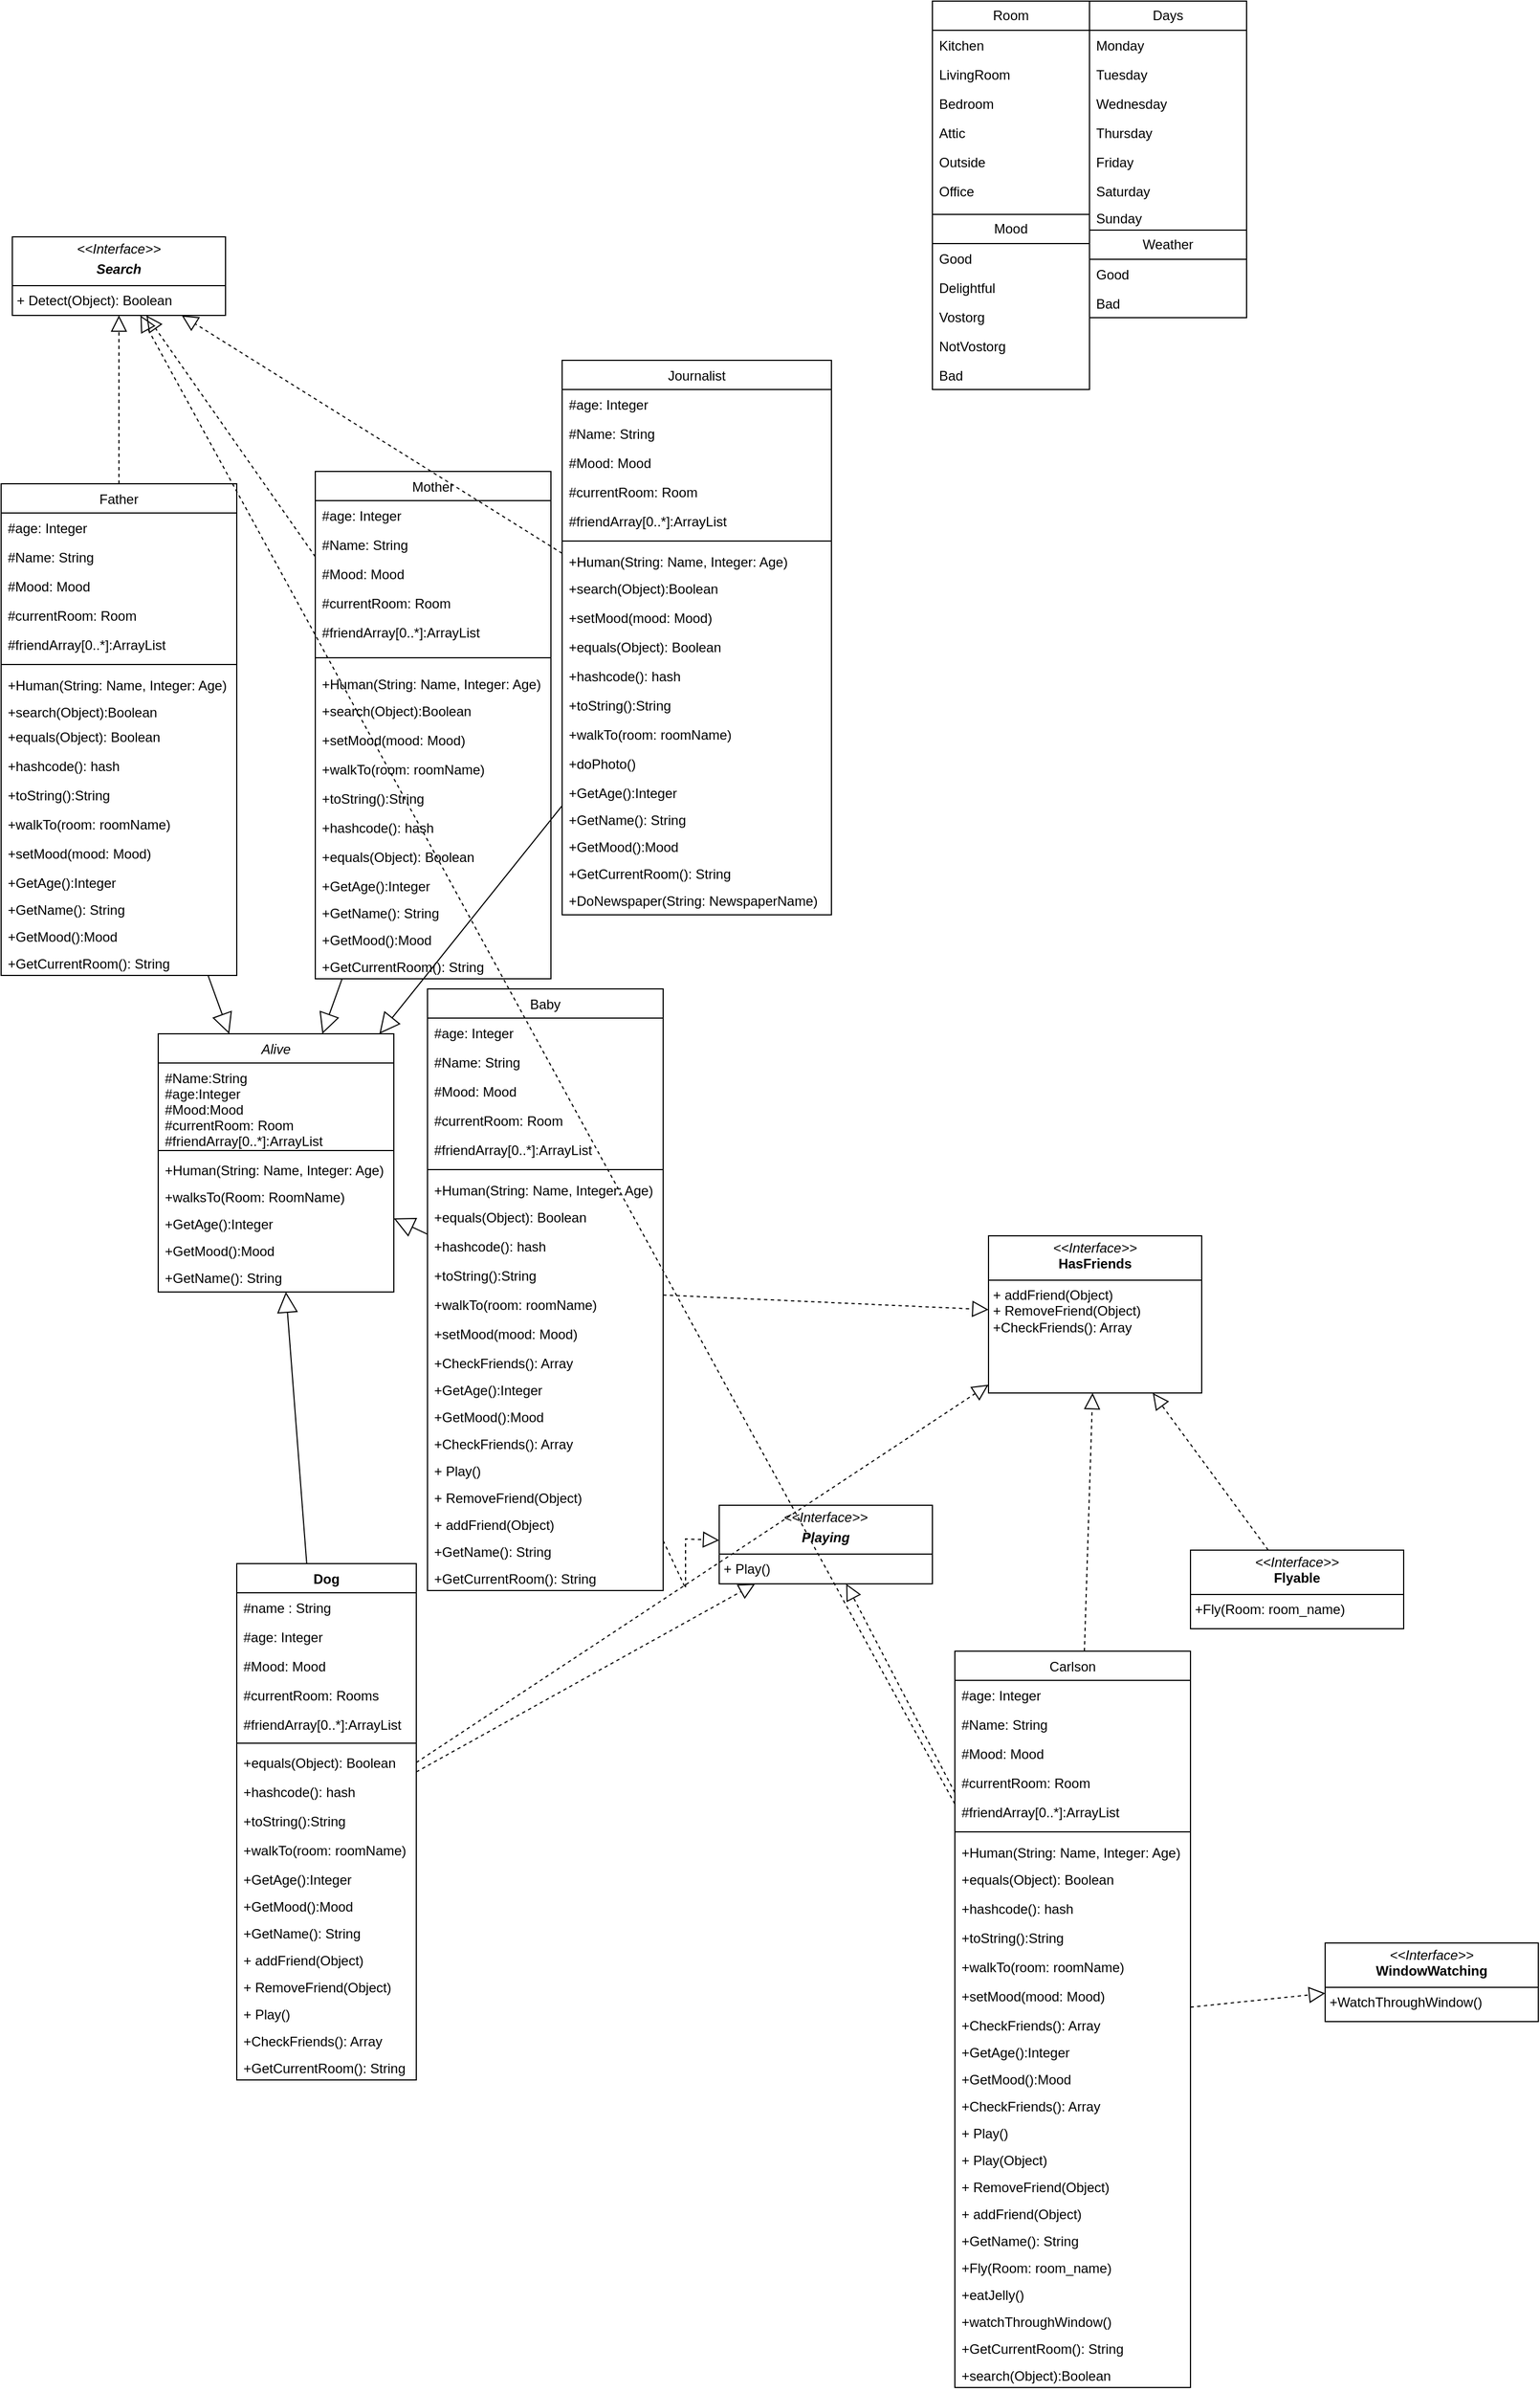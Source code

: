 <mxfile version="24.8.8">
  <diagram id="C5RBs43oDa-KdzZeNtuy" name="Page-1">
    <mxGraphModel dx="1880" dy="2212" grid="1" gridSize="10" guides="1" tooltips="1" connect="1" arrows="1" fold="1" page="1" pageScale="1" pageWidth="827" pageHeight="1169" math="0" shadow="0">
      <root>
        <mxCell id="WIyWlLk6GJQsqaUBKTNV-0" />
        <mxCell id="WIyWlLk6GJQsqaUBKTNV-1" parent="WIyWlLk6GJQsqaUBKTNV-0" />
        <mxCell id="zkfFHV4jXpPFQw0GAbJ--0" value="Alive" style="swimlane;fontStyle=2;align=center;verticalAlign=top;childLayout=stackLayout;horizontal=1;startSize=26;horizontalStack=0;resizeParent=1;resizeLast=0;collapsible=1;marginBottom=0;rounded=0;shadow=0;strokeWidth=1;" parent="WIyWlLk6GJQsqaUBKTNV-1" vertex="1">
          <mxGeometry x="150" y="790" width="210" height="230" as="geometry">
            <mxRectangle x="230" y="140" width="160" height="26" as="alternateBounds" />
          </mxGeometry>
        </mxCell>
        <mxCell id="zkfFHV4jXpPFQw0GAbJ--1" value="#Name:String&#xa;#age:Integer&#xa;#Mood:Mood&#xa;#currentRoom: Room&#xa;#friendArray[0..*]:ArrayList&#xa;" style="text;align=left;verticalAlign=top;spacingLeft=4;spacingRight=4;overflow=hidden;rotatable=0;points=[[0,0.5],[1,0.5]];portConstraint=eastwest;" parent="zkfFHV4jXpPFQw0GAbJ--0" vertex="1">
          <mxGeometry y="26" width="210" height="74" as="geometry" />
        </mxCell>
        <mxCell id="zkfFHV4jXpPFQw0GAbJ--4" value="" style="line;html=1;strokeWidth=1;align=left;verticalAlign=middle;spacingTop=-1;spacingLeft=3;spacingRight=3;rotatable=0;labelPosition=right;points=[];portConstraint=eastwest;" parent="zkfFHV4jXpPFQw0GAbJ--0" vertex="1">
          <mxGeometry y="100" width="210" height="8" as="geometry" />
        </mxCell>
        <mxCell id="zkfFHV4jXpPFQw0GAbJ--5" value="+Human(String: Name, Integer: Age)" style="text;align=left;verticalAlign=top;spacingLeft=4;spacingRight=4;overflow=hidden;rotatable=0;points=[[0,0.5],[1,0.5]];portConstraint=eastwest;" parent="zkfFHV4jXpPFQw0GAbJ--0" vertex="1">
          <mxGeometry y="108" width="210" height="24" as="geometry" />
        </mxCell>
        <mxCell id="ckbo8B5McpcZXStIbKBd-3" value="+walksTo(Room: RoomName)" style="text;align=left;verticalAlign=top;spacingLeft=4;spacingRight=4;overflow=hidden;rotatable=0;points=[[0,0.5],[1,0.5]];portConstraint=eastwest;" parent="zkfFHV4jXpPFQw0GAbJ--0" vertex="1">
          <mxGeometry y="132" width="210" height="24" as="geometry" />
        </mxCell>
        <mxCell id="ckbo8B5McpcZXStIbKBd-100" value="+GetAge():Integer" style="text;align=left;verticalAlign=top;spacingLeft=4;spacingRight=4;overflow=hidden;rotatable=0;points=[[0,0.5],[1,0.5]];portConstraint=eastwest;" parent="zkfFHV4jXpPFQw0GAbJ--0" vertex="1">
          <mxGeometry y="156" width="210" height="24" as="geometry" />
        </mxCell>
        <mxCell id="ckbo8B5McpcZXStIbKBd-99" value="+GetMood():Mood&#xa;" style="text;align=left;verticalAlign=top;spacingLeft=4;spacingRight=4;overflow=hidden;rotatable=0;points=[[0,0.5],[1,0.5]];portConstraint=eastwest;" parent="zkfFHV4jXpPFQw0GAbJ--0" vertex="1">
          <mxGeometry y="180" width="210" height="24" as="geometry" />
        </mxCell>
        <mxCell id="ckbo8B5McpcZXStIbKBd-101" value="+GetName(): String" style="text;align=left;verticalAlign=top;spacingLeft=4;spacingRight=4;overflow=hidden;rotatable=0;points=[[0,0.5],[1,0.5]];portConstraint=eastwest;" parent="zkfFHV4jXpPFQw0GAbJ--0" vertex="1">
          <mxGeometry y="204" width="210" height="24" as="geometry" />
        </mxCell>
        <mxCell id="zkfFHV4jXpPFQw0GAbJ--17" value="Father" style="swimlane;fontStyle=0;align=center;verticalAlign=top;childLayout=stackLayout;horizontal=1;startSize=26;horizontalStack=0;resizeParent=1;resizeLast=0;collapsible=1;marginBottom=0;rounded=0;shadow=0;strokeWidth=1;" parent="WIyWlLk6GJQsqaUBKTNV-1" vertex="1">
          <mxGeometry x="10" y="300" width="210" height="438" as="geometry">
            <mxRectangle x="508" y="120" width="160" height="26" as="alternateBounds" />
          </mxGeometry>
        </mxCell>
        <mxCell id="zkfFHV4jXpPFQw0GAbJ--19" value="#age: Integer" style="text;align=left;verticalAlign=top;spacingLeft=4;spacingRight=4;overflow=hidden;rotatable=0;points=[[0,0.5],[1,0.5]];portConstraint=eastwest;rounded=0;shadow=0;html=0;" parent="zkfFHV4jXpPFQw0GAbJ--17" vertex="1">
          <mxGeometry y="26" width="210" height="26" as="geometry" />
        </mxCell>
        <mxCell id="zkfFHV4jXpPFQw0GAbJ--20" value="#Name: String" style="text;align=left;verticalAlign=top;spacingLeft=4;spacingRight=4;overflow=hidden;rotatable=0;points=[[0,0.5],[1,0.5]];portConstraint=eastwest;rounded=0;shadow=0;html=0;" parent="zkfFHV4jXpPFQw0GAbJ--17" vertex="1">
          <mxGeometry y="52" width="210" height="26" as="geometry" />
        </mxCell>
        <mxCell id="zkfFHV4jXpPFQw0GAbJ--21" value="#Mood: Mood" style="text;align=left;verticalAlign=top;spacingLeft=4;spacingRight=4;overflow=hidden;rotatable=0;points=[[0,0.5],[1,0.5]];portConstraint=eastwest;rounded=0;shadow=0;html=0;" parent="zkfFHV4jXpPFQw0GAbJ--17" vertex="1">
          <mxGeometry y="78" width="210" height="26" as="geometry" />
        </mxCell>
        <mxCell id="ckbo8B5McpcZXStIbKBd-13" value="#currentRoom: Room" style="text;align=left;verticalAlign=top;spacingLeft=4;spacingRight=4;overflow=hidden;rotatable=0;points=[[0,0.5],[1,0.5]];portConstraint=eastwest;rounded=0;shadow=0;html=0;" parent="zkfFHV4jXpPFQw0GAbJ--17" vertex="1">
          <mxGeometry y="104" width="210" height="26" as="geometry" />
        </mxCell>
        <mxCell id="hpD-sP-uggKREhXlOQJ8-1" value="&lt;span style=&quot;text-wrap: nowrap;&quot;&gt;#friendArray[0..*]:ArrayList&lt;/span&gt;" style="text;strokeColor=none;fillColor=none;align=left;verticalAlign=top;spacingLeft=4;spacingRight=4;overflow=hidden;rotatable=0;points=[[0,0.5],[1,0.5]];portConstraint=eastwest;whiteSpace=wrap;html=1;" vertex="1" parent="zkfFHV4jXpPFQw0GAbJ--17">
          <mxGeometry y="130" width="210" height="26" as="geometry" />
        </mxCell>
        <mxCell id="zkfFHV4jXpPFQw0GAbJ--23" value="" style="line;html=1;strokeWidth=1;align=left;verticalAlign=middle;spacingTop=-1;spacingLeft=3;spacingRight=3;rotatable=0;labelPosition=right;points=[];portConstraint=eastwest;" parent="zkfFHV4jXpPFQw0GAbJ--17" vertex="1">
          <mxGeometry y="156" width="210" height="10" as="geometry" />
        </mxCell>
        <mxCell id="ckbo8B5McpcZXStIbKBd-117" value="+Human(String: Name, Integer: Age)" style="text;align=left;verticalAlign=top;spacingLeft=4;spacingRight=4;overflow=hidden;rotatable=0;points=[[0,0.5],[1,0.5]];portConstraint=eastwest;" parent="zkfFHV4jXpPFQw0GAbJ--17" vertex="1">
          <mxGeometry y="166" width="210" height="24" as="geometry" />
        </mxCell>
        <mxCell id="zkfFHV4jXpPFQw0GAbJ--24" value="+search(Object):Boolean" style="text;align=left;verticalAlign=top;spacingLeft=4;spacingRight=4;overflow=hidden;rotatable=0;points=[[0,0.5],[1,0.5]];portConstraint=eastwest;" parent="zkfFHV4jXpPFQw0GAbJ--17" vertex="1">
          <mxGeometry y="190" width="210" height="22" as="geometry" />
        </mxCell>
        <mxCell id="ckbo8B5McpcZXStIbKBd-83" value="+equals(Object): Boolean" style="text;align=left;verticalAlign=top;spacingLeft=4;spacingRight=4;overflow=hidden;rotatable=0;points=[[0,0.5],[1,0.5]];portConstraint=eastwest;" parent="zkfFHV4jXpPFQw0GAbJ--17" vertex="1">
          <mxGeometry y="212" width="210" height="26" as="geometry" />
        </mxCell>
        <mxCell id="ckbo8B5McpcZXStIbKBd-82" value="+hashcode(): hash" style="text;align=left;verticalAlign=top;spacingLeft=4;spacingRight=4;overflow=hidden;rotatable=0;points=[[0,0.5],[1,0.5]];portConstraint=eastwest;" parent="zkfFHV4jXpPFQw0GAbJ--17" vertex="1">
          <mxGeometry y="238" width="210" height="26" as="geometry" />
        </mxCell>
        <mxCell id="ckbo8B5McpcZXStIbKBd-86" value="+toString():String" style="text;align=left;verticalAlign=top;spacingLeft=4;spacingRight=4;overflow=hidden;rotatable=0;points=[[0,0.5],[1,0.5]];portConstraint=eastwest;" parent="zkfFHV4jXpPFQw0GAbJ--17" vertex="1">
          <mxGeometry y="264" width="210" height="26" as="geometry" />
        </mxCell>
        <mxCell id="ckbo8B5McpcZXStIbKBd-85" value="+walkTo(room: roomName)" style="text;align=left;verticalAlign=top;spacingLeft=4;spacingRight=4;overflow=hidden;rotatable=0;points=[[0,0.5],[1,0.5]];portConstraint=eastwest;" parent="zkfFHV4jXpPFQw0GAbJ--17" vertex="1">
          <mxGeometry y="290" width="210" height="26" as="geometry" />
        </mxCell>
        <mxCell id="ckbo8B5McpcZXStIbKBd-84" value="+setMood(mood: Mood)" style="text;align=left;verticalAlign=top;spacingLeft=4;spacingRight=4;overflow=hidden;rotatable=0;points=[[0,0.5],[1,0.5]];portConstraint=eastwest;" parent="zkfFHV4jXpPFQw0GAbJ--17" vertex="1">
          <mxGeometry y="316" width="210" height="26" as="geometry" />
        </mxCell>
        <mxCell id="ckbo8B5McpcZXStIbKBd-102" value="+GetAge():Integer" style="text;align=left;verticalAlign=top;spacingLeft=4;spacingRight=4;overflow=hidden;rotatable=0;points=[[0,0.5],[1,0.5]];portConstraint=eastwest;" parent="zkfFHV4jXpPFQw0GAbJ--17" vertex="1">
          <mxGeometry y="342" width="210" height="24" as="geometry" />
        </mxCell>
        <mxCell id="ckbo8B5McpcZXStIbKBd-104" value="+GetName(): String" style="text;align=left;verticalAlign=top;spacingLeft=4;spacingRight=4;overflow=hidden;rotatable=0;points=[[0,0.5],[1,0.5]];portConstraint=eastwest;" parent="zkfFHV4jXpPFQw0GAbJ--17" vertex="1">
          <mxGeometry y="366" width="210" height="24" as="geometry" />
        </mxCell>
        <mxCell id="ckbo8B5McpcZXStIbKBd-103" value="+GetMood():Mood&#xa;" style="text;align=left;verticalAlign=top;spacingLeft=4;spacingRight=4;overflow=hidden;rotatable=0;points=[[0,0.5],[1,0.5]];portConstraint=eastwest;" parent="zkfFHV4jXpPFQw0GAbJ--17" vertex="1">
          <mxGeometry y="390" width="210" height="24" as="geometry" />
        </mxCell>
        <mxCell id="hpD-sP-uggKREhXlOQJ8-5" value="+GetCurrentRoom(): String" style="text;align=left;verticalAlign=top;spacingLeft=4;spacingRight=4;overflow=hidden;rotatable=0;points=[[0,0.5],[1,0.5]];portConstraint=eastwest;" vertex="1" parent="zkfFHV4jXpPFQw0GAbJ--17">
          <mxGeometry y="414" width="210" height="24" as="geometry" />
        </mxCell>
        <mxCell id="ckbo8B5McpcZXStIbKBd-11" value="&lt;p style=&quot;margin:0px;margin-top:4px;text-align:center;&quot;&gt;&lt;i&gt;&amp;lt;&amp;lt;Interface&amp;gt;&amp;gt;&lt;/i&gt;&lt;br&gt;&lt;/p&gt;&lt;p style=&quot;margin:0px;margin-top:4px;text-align:center;&quot;&gt;&lt;i&gt;&lt;b&gt;Search&lt;/b&gt;&lt;/i&gt;&lt;/p&gt;&lt;hr size=&quot;1&quot; style=&quot;border-style:solid;&quot;&gt;&lt;p style=&quot;margin:0px;margin-left:4px;&quot;&gt;+ Detect(Object): Boolean&lt;br&gt;&lt;br&gt;&lt;/p&gt;" style="verticalAlign=top;align=left;overflow=fill;html=1;whiteSpace=wrap;" parent="WIyWlLk6GJQsqaUBKTNV-1" vertex="1">
          <mxGeometry x="20" y="80" width="190" height="70" as="geometry" />
        </mxCell>
        <mxCell id="ckbo8B5McpcZXStIbKBd-12" value="" style="endArrow=block;dashed=1;endFill=0;endSize=12;html=1;rounded=0;" parent="WIyWlLk6GJQsqaUBKTNV-1" source="zkfFHV4jXpPFQw0GAbJ--17" target="ckbo8B5McpcZXStIbKBd-11" edge="1">
          <mxGeometry width="160" relative="1" as="geometry">
            <mxPoint x="440" y="30" as="sourcePoint" />
            <mxPoint x="380" y="140" as="targetPoint" />
          </mxGeometry>
        </mxCell>
        <mxCell id="ckbo8B5McpcZXStIbKBd-15" value="Room" style="swimlane;fontStyle=0;childLayout=stackLayout;horizontal=1;startSize=26;fillColor=none;horizontalStack=0;resizeParent=1;resizeParentMax=0;resizeLast=0;collapsible=1;marginBottom=0;whiteSpace=wrap;html=1;" parent="WIyWlLk6GJQsqaUBKTNV-1" vertex="1">
          <mxGeometry x="840" y="-130" width="140" height="190" as="geometry" />
        </mxCell>
        <mxCell id="ckbo8B5McpcZXStIbKBd-16" value="Kitchen" style="text;strokeColor=none;fillColor=none;align=left;verticalAlign=top;spacingLeft=4;spacingRight=4;overflow=hidden;rotatable=0;points=[[0,0.5],[1,0.5]];portConstraint=eastwest;whiteSpace=wrap;html=1;" parent="ckbo8B5McpcZXStIbKBd-15" vertex="1">
          <mxGeometry y="26" width="140" height="26" as="geometry" />
        </mxCell>
        <mxCell id="ckbo8B5McpcZXStIbKBd-17" value="LivingRoom" style="text;strokeColor=none;fillColor=none;align=left;verticalAlign=top;spacingLeft=4;spacingRight=4;overflow=hidden;rotatable=0;points=[[0,0.5],[1,0.5]];portConstraint=eastwest;whiteSpace=wrap;html=1;" parent="ckbo8B5McpcZXStIbKBd-15" vertex="1">
          <mxGeometry y="52" width="140" height="26" as="geometry" />
        </mxCell>
        <mxCell id="ckbo8B5McpcZXStIbKBd-20" value="Bedroom&lt;div&gt;&lt;br&gt;&lt;/div&gt;" style="text;strokeColor=none;fillColor=none;align=left;verticalAlign=top;spacingLeft=4;spacingRight=4;overflow=hidden;rotatable=0;points=[[0,0.5],[1,0.5]];portConstraint=eastwest;whiteSpace=wrap;html=1;" parent="ckbo8B5McpcZXStIbKBd-15" vertex="1">
          <mxGeometry y="78" width="140" height="26" as="geometry" />
        </mxCell>
        <mxCell id="ckbo8B5McpcZXStIbKBd-19" value="&lt;div&gt;Attic&lt;/div&gt;&lt;div&gt;&lt;br&gt;&lt;/div&gt;&lt;div&gt;&lt;br&gt;&lt;/div&gt;" style="text;strokeColor=none;fillColor=none;align=left;verticalAlign=top;spacingLeft=4;spacingRight=4;overflow=hidden;rotatable=0;points=[[0,0.5],[1,0.5]];portConstraint=eastwest;whiteSpace=wrap;html=1;" parent="ckbo8B5McpcZXStIbKBd-15" vertex="1">
          <mxGeometry y="104" width="140" height="26" as="geometry" />
        </mxCell>
        <mxCell id="ckbo8B5McpcZXStIbKBd-21" value="&lt;div&gt;Outside&lt;/div&gt;" style="text;strokeColor=none;fillColor=none;align=left;verticalAlign=top;spacingLeft=4;spacingRight=4;overflow=hidden;rotatable=0;points=[[0,0.5],[1,0.5]];portConstraint=eastwest;whiteSpace=wrap;html=1;" parent="ckbo8B5McpcZXStIbKBd-15" vertex="1">
          <mxGeometry y="130" width="140" height="26" as="geometry" />
        </mxCell>
        <mxCell id="ckbo8B5McpcZXStIbKBd-18" value="&lt;div&gt;Office&lt;/div&gt;" style="text;strokeColor=none;fillColor=none;align=left;verticalAlign=top;spacingLeft=4;spacingRight=4;overflow=hidden;rotatable=0;points=[[0,0.5],[1,0.5]];portConstraint=eastwest;whiteSpace=wrap;html=1;" parent="ckbo8B5McpcZXStIbKBd-15" vertex="1">
          <mxGeometry y="156" width="140" height="34" as="geometry" />
        </mxCell>
        <mxCell id="ckbo8B5McpcZXStIbKBd-22" value="Days" style="swimlane;fontStyle=0;childLayout=stackLayout;horizontal=1;startSize=26;fillColor=none;horizontalStack=0;resizeParent=1;resizeParentMax=0;resizeLast=0;collapsible=1;marginBottom=0;whiteSpace=wrap;html=1;" parent="WIyWlLk6GJQsqaUBKTNV-1" vertex="1">
          <mxGeometry x="980" y="-130" width="140" height="204" as="geometry" />
        </mxCell>
        <mxCell id="ckbo8B5McpcZXStIbKBd-23" value="Monday" style="text;strokeColor=none;fillColor=none;align=left;verticalAlign=top;spacingLeft=4;spacingRight=4;overflow=hidden;rotatable=0;points=[[0,0.5],[1,0.5]];portConstraint=eastwest;whiteSpace=wrap;html=1;" parent="ckbo8B5McpcZXStIbKBd-22" vertex="1">
          <mxGeometry y="26" width="140" height="26" as="geometry" />
        </mxCell>
        <mxCell id="ckbo8B5McpcZXStIbKBd-24" value="Tuesday" style="text;strokeColor=none;fillColor=none;align=left;verticalAlign=top;spacingLeft=4;spacingRight=4;overflow=hidden;rotatable=0;points=[[0,0.5],[1,0.5]];portConstraint=eastwest;whiteSpace=wrap;html=1;" parent="ckbo8B5McpcZXStIbKBd-22" vertex="1">
          <mxGeometry y="52" width="140" height="26" as="geometry" />
        </mxCell>
        <mxCell id="ckbo8B5McpcZXStIbKBd-25" value="&lt;div&gt;Wednesday&lt;/div&gt;" style="text;strokeColor=none;fillColor=none;align=left;verticalAlign=top;spacingLeft=4;spacingRight=4;overflow=hidden;rotatable=0;points=[[0,0.5],[1,0.5]];portConstraint=eastwest;whiteSpace=wrap;html=1;" parent="ckbo8B5McpcZXStIbKBd-22" vertex="1">
          <mxGeometry y="78" width="140" height="26" as="geometry" />
        </mxCell>
        <mxCell id="ckbo8B5McpcZXStIbKBd-26" value="&lt;div&gt;Thursday&lt;/div&gt;" style="text;strokeColor=none;fillColor=none;align=left;verticalAlign=top;spacingLeft=4;spacingRight=4;overflow=hidden;rotatable=0;points=[[0,0.5],[1,0.5]];portConstraint=eastwest;whiteSpace=wrap;html=1;" parent="ckbo8B5McpcZXStIbKBd-22" vertex="1">
          <mxGeometry y="104" width="140" height="26" as="geometry" />
        </mxCell>
        <mxCell id="ckbo8B5McpcZXStIbKBd-27" value="&lt;div&gt;Friday&lt;/div&gt;" style="text;strokeColor=none;fillColor=none;align=left;verticalAlign=top;spacingLeft=4;spacingRight=4;overflow=hidden;rotatable=0;points=[[0,0.5],[1,0.5]];portConstraint=eastwest;whiteSpace=wrap;html=1;" parent="ckbo8B5McpcZXStIbKBd-22" vertex="1">
          <mxGeometry y="130" width="140" height="26" as="geometry" />
        </mxCell>
        <mxCell id="ckbo8B5McpcZXStIbKBd-28" value="&lt;div&gt;Saturday&lt;/div&gt;" style="text;strokeColor=none;fillColor=none;align=left;verticalAlign=top;spacingLeft=4;spacingRight=4;overflow=hidden;rotatable=0;points=[[0,0.5],[1,0.5]];portConstraint=eastwest;whiteSpace=wrap;html=1;" parent="ckbo8B5McpcZXStIbKBd-22" vertex="1">
          <mxGeometry y="156" width="140" height="24" as="geometry" />
        </mxCell>
        <mxCell id="ckbo8B5McpcZXStIbKBd-29" value="&lt;div&gt;Sunday&lt;/div&gt;" style="text;strokeColor=none;fillColor=none;align=left;verticalAlign=top;spacingLeft=4;spacingRight=4;overflow=hidden;rotatable=0;points=[[0,0.5],[1,0.5]];portConstraint=eastwest;whiteSpace=wrap;html=1;" parent="ckbo8B5McpcZXStIbKBd-22" vertex="1">
          <mxGeometry y="180" width="140" height="24" as="geometry" />
        </mxCell>
        <mxCell id="ckbo8B5McpcZXStIbKBd-30" value="Mood" style="swimlane;fontStyle=0;childLayout=stackLayout;horizontal=1;startSize=26;fillColor=none;horizontalStack=0;resizeParent=1;resizeParentMax=0;resizeLast=0;collapsible=1;marginBottom=0;whiteSpace=wrap;html=1;" parent="WIyWlLk6GJQsqaUBKTNV-1" vertex="1">
          <mxGeometry x="840" y="60" width="140" height="156" as="geometry" />
        </mxCell>
        <mxCell id="ckbo8B5McpcZXStIbKBd-34" value="&lt;div&gt;Good&lt;/div&gt;" style="text;strokeColor=none;fillColor=none;align=left;verticalAlign=top;spacingLeft=4;spacingRight=4;overflow=hidden;rotatable=0;points=[[0,0.5],[1,0.5]];portConstraint=eastwest;whiteSpace=wrap;html=1;" parent="ckbo8B5McpcZXStIbKBd-30" vertex="1">
          <mxGeometry y="26" width="140" height="26" as="geometry" />
        </mxCell>
        <mxCell id="ckbo8B5McpcZXStIbKBd-35" value="&lt;div&gt;Delightful&lt;/div&gt;" style="text;strokeColor=none;fillColor=none;align=left;verticalAlign=top;spacingLeft=4;spacingRight=4;overflow=hidden;rotatable=0;points=[[0,0.5],[1,0.5]];portConstraint=eastwest;whiteSpace=wrap;html=1;" parent="ckbo8B5McpcZXStIbKBd-30" vertex="1">
          <mxGeometry y="52" width="140" height="26" as="geometry" />
        </mxCell>
        <mxCell id="ckbo8B5McpcZXStIbKBd-31" value="Vostorg" style="text;strokeColor=none;fillColor=none;align=left;verticalAlign=top;spacingLeft=4;spacingRight=4;overflow=hidden;rotatable=0;points=[[0,0.5],[1,0.5]];portConstraint=eastwest;whiteSpace=wrap;html=1;" parent="ckbo8B5McpcZXStIbKBd-30" vertex="1">
          <mxGeometry y="78" width="140" height="26" as="geometry" />
        </mxCell>
        <mxCell id="ckbo8B5McpcZXStIbKBd-32" value="NotVostorg" style="text;strokeColor=none;fillColor=none;align=left;verticalAlign=top;spacingLeft=4;spacingRight=4;overflow=hidden;rotatable=0;points=[[0,0.5],[1,0.5]];portConstraint=eastwest;whiteSpace=wrap;html=1;" parent="ckbo8B5McpcZXStIbKBd-30" vertex="1">
          <mxGeometry y="104" width="140" height="26" as="geometry" />
        </mxCell>
        <mxCell id="ckbo8B5McpcZXStIbKBd-33" value="&lt;div&gt;Bad&lt;/div&gt;" style="text;strokeColor=none;fillColor=none;align=left;verticalAlign=top;spacingLeft=4;spacingRight=4;overflow=hidden;rotatable=0;points=[[0,0.5],[1,0.5]];portConstraint=eastwest;whiteSpace=wrap;html=1;" parent="ckbo8B5McpcZXStIbKBd-30" vertex="1">
          <mxGeometry y="130" width="140" height="26" as="geometry" />
        </mxCell>
        <mxCell id="ckbo8B5McpcZXStIbKBd-37" value="Weather" style="swimlane;fontStyle=0;childLayout=stackLayout;horizontal=1;startSize=26;fillColor=none;horizontalStack=0;resizeParent=1;resizeParentMax=0;resizeLast=0;collapsible=1;marginBottom=0;whiteSpace=wrap;html=1;" parent="WIyWlLk6GJQsqaUBKTNV-1" vertex="1">
          <mxGeometry x="980" y="74" width="140" height="78" as="geometry" />
        </mxCell>
        <mxCell id="ckbo8B5McpcZXStIbKBd-38" value="Good" style="text;strokeColor=none;fillColor=none;align=left;verticalAlign=top;spacingLeft=4;spacingRight=4;overflow=hidden;rotatable=0;points=[[0,0.5],[1,0.5]];portConstraint=eastwest;whiteSpace=wrap;html=1;" parent="ckbo8B5McpcZXStIbKBd-37" vertex="1">
          <mxGeometry y="26" width="140" height="26" as="geometry" />
        </mxCell>
        <mxCell id="ckbo8B5McpcZXStIbKBd-39" value="Bad" style="text;strokeColor=none;fillColor=none;align=left;verticalAlign=top;spacingLeft=4;spacingRight=4;overflow=hidden;rotatable=0;points=[[0,0.5],[1,0.5]];portConstraint=eastwest;whiteSpace=wrap;html=1;" parent="ckbo8B5McpcZXStIbKBd-37" vertex="1">
          <mxGeometry y="52" width="140" height="26" as="geometry" />
        </mxCell>
        <mxCell id="ckbo8B5McpcZXStIbKBd-43" value="Mother" style="swimlane;fontStyle=0;align=center;verticalAlign=top;childLayout=stackLayout;horizontal=1;startSize=26;horizontalStack=0;resizeParent=1;resizeLast=0;collapsible=1;marginBottom=0;rounded=0;shadow=0;strokeWidth=1;" parent="WIyWlLk6GJQsqaUBKTNV-1" vertex="1">
          <mxGeometry x="290" y="289" width="210" height="452" as="geometry">
            <mxRectangle x="508" y="120" width="160" height="26" as="alternateBounds" />
          </mxGeometry>
        </mxCell>
        <mxCell id="ckbo8B5McpcZXStIbKBd-44" value="#age: Integer" style="text;align=left;verticalAlign=top;spacingLeft=4;spacingRight=4;overflow=hidden;rotatable=0;points=[[0,0.5],[1,0.5]];portConstraint=eastwest;rounded=0;shadow=0;html=0;" parent="ckbo8B5McpcZXStIbKBd-43" vertex="1">
          <mxGeometry y="26" width="210" height="26" as="geometry" />
        </mxCell>
        <mxCell id="ckbo8B5McpcZXStIbKBd-45" value="#Name: String" style="text;align=left;verticalAlign=top;spacingLeft=4;spacingRight=4;overflow=hidden;rotatable=0;points=[[0,0.5],[1,0.5]];portConstraint=eastwest;rounded=0;shadow=0;html=0;" parent="ckbo8B5McpcZXStIbKBd-43" vertex="1">
          <mxGeometry y="52" width="210" height="26" as="geometry" />
        </mxCell>
        <mxCell id="ckbo8B5McpcZXStIbKBd-46" value="#Mood: Mood" style="text;align=left;verticalAlign=top;spacingLeft=4;spacingRight=4;overflow=hidden;rotatable=0;points=[[0,0.5],[1,0.5]];portConstraint=eastwest;rounded=0;shadow=0;html=0;" parent="ckbo8B5McpcZXStIbKBd-43" vertex="1">
          <mxGeometry y="78" width="210" height="26" as="geometry" />
        </mxCell>
        <mxCell id="ckbo8B5McpcZXStIbKBd-47" value="#currentRoom: Room" style="text;align=left;verticalAlign=top;spacingLeft=4;spacingRight=4;overflow=hidden;rotatable=0;points=[[0,0.5],[1,0.5]];portConstraint=eastwest;rounded=0;shadow=0;html=0;" parent="ckbo8B5McpcZXStIbKBd-43" vertex="1">
          <mxGeometry y="104" width="210" height="26" as="geometry" />
        </mxCell>
        <mxCell id="hpD-sP-uggKREhXlOQJ8-2" value="&lt;span style=&quot;text-wrap: nowrap;&quot;&gt;#friendArray[0..*]:ArrayList&lt;/span&gt;" style="text;strokeColor=none;fillColor=none;align=left;verticalAlign=top;spacingLeft=4;spacingRight=4;overflow=hidden;rotatable=0;points=[[0,0.5],[1,0.5]];portConstraint=eastwest;whiteSpace=wrap;html=1;" vertex="1" parent="ckbo8B5McpcZXStIbKBd-43">
          <mxGeometry y="130" width="210" height="26" as="geometry" />
        </mxCell>
        <mxCell id="ckbo8B5McpcZXStIbKBd-48" value="" style="line;html=1;strokeWidth=1;align=left;verticalAlign=middle;spacingTop=-1;spacingLeft=3;spacingRight=3;rotatable=0;labelPosition=right;points=[];portConstraint=eastwest;" parent="ckbo8B5McpcZXStIbKBd-43" vertex="1">
          <mxGeometry y="156" width="210" height="20" as="geometry" />
        </mxCell>
        <mxCell id="ckbo8B5McpcZXStIbKBd-118" value="+Human(String: Name, Integer: Age)" style="text;align=left;verticalAlign=top;spacingLeft=4;spacingRight=4;overflow=hidden;rotatable=0;points=[[0,0.5],[1,0.5]];portConstraint=eastwest;" parent="ckbo8B5McpcZXStIbKBd-43" vertex="1">
          <mxGeometry y="176" width="210" height="24" as="geometry" />
        </mxCell>
        <mxCell id="ckbo8B5McpcZXStIbKBd-49" value="+search(Object):Boolean" style="text;align=left;verticalAlign=top;spacingLeft=4;spacingRight=4;overflow=hidden;rotatable=0;points=[[0,0.5],[1,0.5]];portConstraint=eastwest;" parent="ckbo8B5McpcZXStIbKBd-43" vertex="1">
          <mxGeometry y="200" width="210" height="26" as="geometry" />
        </mxCell>
        <mxCell id="ckbo8B5McpcZXStIbKBd-74" value="+setMood(mood: Mood)" style="text;align=left;verticalAlign=top;spacingLeft=4;spacingRight=4;overflow=hidden;rotatable=0;points=[[0,0.5],[1,0.5]];portConstraint=eastwest;" parent="ckbo8B5McpcZXStIbKBd-43" vertex="1">
          <mxGeometry y="226" width="210" height="26" as="geometry" />
        </mxCell>
        <mxCell id="ckbo8B5McpcZXStIbKBd-78" value="+walkTo(room: roomName)" style="text;align=left;verticalAlign=top;spacingLeft=4;spacingRight=4;overflow=hidden;rotatable=0;points=[[0,0.5],[1,0.5]];portConstraint=eastwest;" parent="ckbo8B5McpcZXStIbKBd-43" vertex="1">
          <mxGeometry y="252" width="210" height="26" as="geometry" />
        </mxCell>
        <mxCell id="ckbo8B5McpcZXStIbKBd-77" value="+toString():String" style="text;align=left;verticalAlign=top;spacingLeft=4;spacingRight=4;overflow=hidden;rotatable=0;points=[[0,0.5],[1,0.5]];portConstraint=eastwest;" parent="ckbo8B5McpcZXStIbKBd-43" vertex="1">
          <mxGeometry y="278" width="210" height="26" as="geometry" />
        </mxCell>
        <mxCell id="ckbo8B5McpcZXStIbKBd-76" value="+hashcode(): hash" style="text;align=left;verticalAlign=top;spacingLeft=4;spacingRight=4;overflow=hidden;rotatable=0;points=[[0,0.5],[1,0.5]];portConstraint=eastwest;" parent="ckbo8B5McpcZXStIbKBd-43" vertex="1">
          <mxGeometry y="304" width="210" height="26" as="geometry" />
        </mxCell>
        <mxCell id="ckbo8B5McpcZXStIbKBd-75" value="+equals(Object): Boolean" style="text;align=left;verticalAlign=top;spacingLeft=4;spacingRight=4;overflow=hidden;rotatable=0;points=[[0,0.5],[1,0.5]];portConstraint=eastwest;" parent="ckbo8B5McpcZXStIbKBd-43" vertex="1">
          <mxGeometry y="330" width="210" height="26" as="geometry" />
        </mxCell>
        <mxCell id="ckbo8B5McpcZXStIbKBd-108" value="+GetAge():Integer" style="text;align=left;verticalAlign=top;spacingLeft=4;spacingRight=4;overflow=hidden;rotatable=0;points=[[0,0.5],[1,0.5]];portConstraint=eastwest;" parent="ckbo8B5McpcZXStIbKBd-43" vertex="1">
          <mxGeometry y="356" width="210" height="24" as="geometry" />
        </mxCell>
        <mxCell id="ckbo8B5McpcZXStIbKBd-109" value="+GetName(): String" style="text;align=left;verticalAlign=top;spacingLeft=4;spacingRight=4;overflow=hidden;rotatable=0;points=[[0,0.5],[1,0.5]];portConstraint=eastwest;" parent="ckbo8B5McpcZXStIbKBd-43" vertex="1">
          <mxGeometry y="380" width="210" height="24" as="geometry" />
        </mxCell>
        <mxCell id="ckbo8B5McpcZXStIbKBd-110" value="+GetMood():Mood&#xa;" style="text;align=left;verticalAlign=top;spacingLeft=4;spacingRight=4;overflow=hidden;rotatable=0;points=[[0,0.5],[1,0.5]];portConstraint=eastwest;" parent="ckbo8B5McpcZXStIbKBd-43" vertex="1">
          <mxGeometry y="404" width="210" height="24" as="geometry" />
        </mxCell>
        <mxCell id="hpD-sP-uggKREhXlOQJ8-6" value="+GetCurrentRoom(): String" style="text;align=left;verticalAlign=top;spacingLeft=4;spacingRight=4;overflow=hidden;rotatable=0;points=[[0,0.5],[1,0.5]];portConstraint=eastwest;" vertex="1" parent="ckbo8B5McpcZXStIbKBd-43">
          <mxGeometry y="428" width="210" height="24" as="geometry" />
        </mxCell>
        <mxCell id="ckbo8B5McpcZXStIbKBd-54" value="&lt;p style=&quot;margin:0px;margin-top:4px;text-align:center;&quot;&gt;&lt;i&gt;&amp;lt;&amp;lt;Interface&amp;gt;&amp;gt;&lt;/i&gt;&lt;br&gt;&lt;b&gt;HasFriends&lt;/b&gt;&lt;/p&gt;&lt;hr size=&quot;1&quot; style=&quot;border-style:solid;&quot;&gt;&lt;p style=&quot;margin:0px;margin-left:4px;&quot;&gt;&lt;/p&gt;&lt;p style=&quot;margin:0px;margin-left:4px;&quot;&gt;+ addFriend(Object)&lt;br&gt;+ RemoveFriend(Object)&lt;/p&gt;&lt;p style=&quot;margin:0px;margin-left:4px;&quot;&gt;+CheckFriends(): Array&lt;/p&gt;" style="verticalAlign=top;align=left;overflow=fill;html=1;whiteSpace=wrap;" parent="WIyWlLk6GJQsqaUBKTNV-1" vertex="1">
          <mxGeometry x="890" y="970" width="190" height="140" as="geometry" />
        </mxCell>
        <mxCell id="ckbo8B5McpcZXStIbKBd-55" value="&lt;div&gt;&lt;br&gt;&lt;/div&gt;&lt;div&gt;&lt;br&gt;&lt;/div&gt;" style="endArrow=block;endSize=16;endFill=0;html=1;rounded=0;" parent="WIyWlLk6GJQsqaUBKTNV-1" source="ckbo8B5McpcZXStIbKBd-43" target="zkfFHV4jXpPFQw0GAbJ--0" edge="1">
          <mxGeometry width="160" relative="1" as="geometry">
            <mxPoint x="230" y="100" as="sourcePoint" />
            <mxPoint x="520" y="170" as="targetPoint" />
          </mxGeometry>
        </mxCell>
        <mxCell id="ckbo8B5McpcZXStIbKBd-56" value="" style="endArrow=block;dashed=1;endFill=0;endSize=12;html=1;rounded=0;" parent="WIyWlLk6GJQsqaUBKTNV-1" source="ckbo8B5McpcZXStIbKBd-43" target="ckbo8B5McpcZXStIbKBd-11" edge="1">
          <mxGeometry width="160" relative="1" as="geometry">
            <mxPoint x="360" y="150" as="sourcePoint" />
            <mxPoint x="420" as="targetPoint" />
          </mxGeometry>
        </mxCell>
        <mxCell id="ckbo8B5McpcZXStIbKBd-57" value="Journalist" style="swimlane;fontStyle=0;align=center;verticalAlign=top;childLayout=stackLayout;horizontal=1;startSize=26;horizontalStack=0;resizeParent=1;resizeLast=0;collapsible=1;marginBottom=0;rounded=0;shadow=0;strokeWidth=1;" parent="WIyWlLk6GJQsqaUBKTNV-1" vertex="1">
          <mxGeometry x="510" y="190" width="240" height="494" as="geometry">
            <mxRectangle x="508" y="120" width="160" height="26" as="alternateBounds" />
          </mxGeometry>
        </mxCell>
        <mxCell id="ckbo8B5McpcZXStIbKBd-58" value="#age: Integer" style="text;align=left;verticalAlign=top;spacingLeft=4;spacingRight=4;overflow=hidden;rotatable=0;points=[[0,0.5],[1,0.5]];portConstraint=eastwest;rounded=0;shadow=0;html=0;" parent="ckbo8B5McpcZXStIbKBd-57" vertex="1">
          <mxGeometry y="26" width="240" height="26" as="geometry" />
        </mxCell>
        <mxCell id="ckbo8B5McpcZXStIbKBd-59" value="#Name: String" style="text;align=left;verticalAlign=top;spacingLeft=4;spacingRight=4;overflow=hidden;rotatable=0;points=[[0,0.5],[1,0.5]];portConstraint=eastwest;rounded=0;shadow=0;html=0;" parent="ckbo8B5McpcZXStIbKBd-57" vertex="1">
          <mxGeometry y="52" width="240" height="26" as="geometry" />
        </mxCell>
        <mxCell id="ckbo8B5McpcZXStIbKBd-60" value="#Mood: Mood" style="text;align=left;verticalAlign=top;spacingLeft=4;spacingRight=4;overflow=hidden;rotatable=0;points=[[0,0.5],[1,0.5]];portConstraint=eastwest;rounded=0;shadow=0;html=0;" parent="ckbo8B5McpcZXStIbKBd-57" vertex="1">
          <mxGeometry y="78" width="240" height="26" as="geometry" />
        </mxCell>
        <mxCell id="ckbo8B5McpcZXStIbKBd-61" value="#currentRoom: Room" style="text;align=left;verticalAlign=top;spacingLeft=4;spacingRight=4;overflow=hidden;rotatable=0;points=[[0,0.5],[1,0.5]];portConstraint=eastwest;rounded=0;shadow=0;html=0;" parent="ckbo8B5McpcZXStIbKBd-57" vertex="1">
          <mxGeometry y="104" width="240" height="26" as="geometry" />
        </mxCell>
        <mxCell id="hpD-sP-uggKREhXlOQJ8-0" value="&lt;span style=&quot;text-wrap: nowrap;&quot;&gt;#friendArray[0..*]:ArrayList&lt;/span&gt;" style="text;strokeColor=none;fillColor=none;align=left;verticalAlign=top;spacingLeft=4;spacingRight=4;overflow=hidden;rotatable=0;points=[[0,0.5],[1,0.5]];portConstraint=eastwest;whiteSpace=wrap;html=1;" vertex="1" parent="ckbo8B5McpcZXStIbKBd-57">
          <mxGeometry y="130" width="240" height="26" as="geometry" />
        </mxCell>
        <mxCell id="ckbo8B5McpcZXStIbKBd-62" value="" style="line;html=1;strokeWidth=1;align=left;verticalAlign=middle;spacingTop=-1;spacingLeft=3;spacingRight=3;rotatable=0;labelPosition=right;points=[];portConstraint=eastwest;" parent="ckbo8B5McpcZXStIbKBd-57" vertex="1">
          <mxGeometry y="156" width="240" height="10" as="geometry" />
        </mxCell>
        <mxCell id="ckbo8B5McpcZXStIbKBd-119" value="+Human(String: Name, Integer: Age)" style="text;align=left;verticalAlign=top;spacingLeft=4;spacingRight=4;overflow=hidden;rotatable=0;points=[[0,0.5],[1,0.5]];portConstraint=eastwest;" parent="ckbo8B5McpcZXStIbKBd-57" vertex="1">
          <mxGeometry y="166" width="240" height="24" as="geometry" />
        </mxCell>
        <mxCell id="ckbo8B5McpcZXStIbKBd-63" value="+search(Object):Boolean" style="text;align=left;verticalAlign=top;spacingLeft=4;spacingRight=4;overflow=hidden;rotatable=0;points=[[0,0.5],[1,0.5]];portConstraint=eastwest;" parent="ckbo8B5McpcZXStIbKBd-57" vertex="1">
          <mxGeometry y="190" width="240" height="26" as="geometry" />
        </mxCell>
        <mxCell id="ckbo8B5McpcZXStIbKBd-66" value="+setMood(mood: Mood)" style="text;align=left;verticalAlign=top;spacingLeft=4;spacingRight=4;overflow=hidden;rotatable=0;points=[[0,0.5],[1,0.5]];portConstraint=eastwest;" parent="ckbo8B5McpcZXStIbKBd-57" vertex="1">
          <mxGeometry y="216" width="240" height="26" as="geometry" />
        </mxCell>
        <mxCell id="ckbo8B5McpcZXStIbKBd-67" value="+equals(Object): Boolean" style="text;align=left;verticalAlign=top;spacingLeft=4;spacingRight=4;overflow=hidden;rotatable=0;points=[[0,0.5],[1,0.5]];portConstraint=eastwest;" parent="ckbo8B5McpcZXStIbKBd-57" vertex="1">
          <mxGeometry y="242" width="240" height="26" as="geometry" />
        </mxCell>
        <mxCell id="ckbo8B5McpcZXStIbKBd-68" value="+hashcode(): hash" style="text;align=left;verticalAlign=top;spacingLeft=4;spacingRight=4;overflow=hidden;rotatable=0;points=[[0,0.5],[1,0.5]];portConstraint=eastwest;" parent="ckbo8B5McpcZXStIbKBd-57" vertex="1">
          <mxGeometry y="268" width="240" height="26" as="geometry" />
        </mxCell>
        <mxCell id="ckbo8B5McpcZXStIbKBd-70" value="+toString():String" style="text;align=left;verticalAlign=top;spacingLeft=4;spacingRight=4;overflow=hidden;rotatable=0;points=[[0,0.5],[1,0.5]];portConstraint=eastwest;" parent="ckbo8B5McpcZXStIbKBd-57" vertex="1">
          <mxGeometry y="294" width="240" height="26" as="geometry" />
        </mxCell>
        <mxCell id="ckbo8B5McpcZXStIbKBd-71" value="+walkTo(room: roomName)" style="text;align=left;verticalAlign=top;spacingLeft=4;spacingRight=4;overflow=hidden;rotatable=0;points=[[0,0.5],[1,0.5]];portConstraint=eastwest;" parent="ckbo8B5McpcZXStIbKBd-57" vertex="1">
          <mxGeometry y="320" width="240" height="26" as="geometry" />
        </mxCell>
        <mxCell id="ckbo8B5McpcZXStIbKBd-72" value="+doPhoto()" style="text;align=left;verticalAlign=top;spacingLeft=4;spacingRight=4;overflow=hidden;rotatable=0;points=[[0,0.5],[1,0.5]];portConstraint=eastwest;" parent="ckbo8B5McpcZXStIbKBd-57" vertex="1">
          <mxGeometry y="346" width="240" height="26" as="geometry" />
        </mxCell>
        <mxCell id="ckbo8B5McpcZXStIbKBd-111" value="+GetAge():Integer" style="text;align=left;verticalAlign=top;spacingLeft=4;spacingRight=4;overflow=hidden;rotatable=0;points=[[0,0.5],[1,0.5]];portConstraint=eastwest;" parent="ckbo8B5McpcZXStIbKBd-57" vertex="1">
          <mxGeometry y="372" width="240" height="24" as="geometry" />
        </mxCell>
        <mxCell id="ckbo8B5McpcZXStIbKBd-112" value="+GetName(): String" style="text;align=left;verticalAlign=top;spacingLeft=4;spacingRight=4;overflow=hidden;rotatable=0;points=[[0,0.5],[1,0.5]];portConstraint=eastwest;" parent="ckbo8B5McpcZXStIbKBd-57" vertex="1">
          <mxGeometry y="396" width="240" height="24" as="geometry" />
        </mxCell>
        <mxCell id="ckbo8B5McpcZXStIbKBd-113" value="+GetMood():Mood&#xa;" style="text;align=left;verticalAlign=top;spacingLeft=4;spacingRight=4;overflow=hidden;rotatable=0;points=[[0,0.5],[1,0.5]];portConstraint=eastwest;" parent="ckbo8B5McpcZXStIbKBd-57" vertex="1">
          <mxGeometry y="420" width="240" height="24" as="geometry" />
        </mxCell>
        <mxCell id="hpD-sP-uggKREhXlOQJ8-7" value="+GetCurrentRoom(): String" style="text;align=left;verticalAlign=top;spacingLeft=4;spacingRight=4;overflow=hidden;rotatable=0;points=[[0,0.5],[1,0.5]];portConstraint=eastwest;" vertex="1" parent="ckbo8B5McpcZXStIbKBd-57">
          <mxGeometry y="444" width="240" height="24" as="geometry" />
        </mxCell>
        <mxCell id="ckbo8B5McpcZXStIbKBd-73" value="+DoNewspaper(String: NewspaperName)" style="text;align=left;verticalAlign=top;spacingLeft=4;spacingRight=4;overflow=hidden;rotatable=0;points=[[0,0.5],[1,0.5]];portConstraint=eastwest;" parent="ckbo8B5McpcZXStIbKBd-57" vertex="1">
          <mxGeometry y="468" width="240" height="26" as="geometry" />
        </mxCell>
        <mxCell id="ckbo8B5McpcZXStIbKBd-65" value="" style="endArrow=block;dashed=1;endFill=0;endSize=12;html=1;rounded=0;" parent="WIyWlLk6GJQsqaUBKTNV-1" source="ckbo8B5McpcZXStIbKBd-57" target="ckbo8B5McpcZXStIbKBd-11" edge="1">
          <mxGeometry width="160" relative="1" as="geometry">
            <mxPoint x="290.003" y="-6.75" as="sourcePoint" />
            <mxPoint x="639.6" y="262.745" as="targetPoint" />
          </mxGeometry>
        </mxCell>
        <mxCell id="ckbo8B5McpcZXStIbKBd-10" value="&lt;div&gt;&lt;br&gt;&lt;/div&gt;&lt;div&gt;&lt;br&gt;&lt;/div&gt;" style="endArrow=block;endSize=16;endFill=0;html=1;rounded=0;" parent="WIyWlLk6GJQsqaUBKTNV-1" source="zkfFHV4jXpPFQw0GAbJ--17" target="zkfFHV4jXpPFQw0GAbJ--0" edge="1">
          <mxGeometry width="160" relative="1" as="geometry">
            <mxPoint x="170.004" y="78" as="sourcePoint" />
            <mxPoint x="206.095" y="-12" as="targetPoint" />
          </mxGeometry>
        </mxCell>
        <mxCell id="ckbo8B5McpcZXStIbKBd-122" value="&lt;div&gt;&lt;br&gt;&lt;/div&gt;&lt;div&gt;&lt;br&gt;&lt;/div&gt;" style="endArrow=block;endSize=16;endFill=0;html=1;rounded=0;" parent="WIyWlLk6GJQsqaUBKTNV-1" source="ckbo8B5McpcZXStIbKBd-57" target="zkfFHV4jXpPFQw0GAbJ--0" edge="1">
          <mxGeometry width="160" relative="1" as="geometry">
            <mxPoint x="534" y="269" as="sourcePoint" />
            <mxPoint x="510" y="190" as="targetPoint" />
          </mxGeometry>
        </mxCell>
        <mxCell id="ckbo8B5McpcZXStIbKBd-130" value="Baby" style="swimlane;fontStyle=0;align=center;verticalAlign=top;childLayout=stackLayout;horizontal=1;startSize=26;horizontalStack=0;resizeParent=1;resizeLast=0;collapsible=1;marginBottom=0;rounded=0;shadow=0;strokeWidth=1;" parent="WIyWlLk6GJQsqaUBKTNV-1" vertex="1">
          <mxGeometry x="390" y="750" width="210" height="536" as="geometry">
            <mxRectangle x="330" y="1040" width="160" height="26" as="alternateBounds" />
          </mxGeometry>
        </mxCell>
        <mxCell id="ckbo8B5McpcZXStIbKBd-131" value="#age: Integer" style="text;align=left;verticalAlign=top;spacingLeft=4;spacingRight=4;overflow=hidden;rotatable=0;points=[[0,0.5],[1,0.5]];portConstraint=eastwest;rounded=0;shadow=0;html=0;" parent="ckbo8B5McpcZXStIbKBd-130" vertex="1">
          <mxGeometry y="26" width="210" height="26" as="geometry" />
        </mxCell>
        <mxCell id="ckbo8B5McpcZXStIbKBd-132" value="#Name: String" style="text;align=left;verticalAlign=top;spacingLeft=4;spacingRight=4;overflow=hidden;rotatable=0;points=[[0,0.5],[1,0.5]];portConstraint=eastwest;rounded=0;shadow=0;html=0;" parent="ckbo8B5McpcZXStIbKBd-130" vertex="1">
          <mxGeometry y="52" width="210" height="26" as="geometry" />
        </mxCell>
        <mxCell id="ckbo8B5McpcZXStIbKBd-133" value="#Mood: Mood" style="text;align=left;verticalAlign=top;spacingLeft=4;spacingRight=4;overflow=hidden;rotatable=0;points=[[0,0.5],[1,0.5]];portConstraint=eastwest;rounded=0;shadow=0;html=0;" parent="ckbo8B5McpcZXStIbKBd-130" vertex="1">
          <mxGeometry y="78" width="210" height="26" as="geometry" />
        </mxCell>
        <mxCell id="ckbo8B5McpcZXStIbKBd-134" value="#currentRoom: Room" style="text;align=left;verticalAlign=top;spacingLeft=4;spacingRight=4;overflow=hidden;rotatable=0;points=[[0,0.5],[1,0.5]];portConstraint=eastwest;rounded=0;shadow=0;html=0;" parent="ckbo8B5McpcZXStIbKBd-130" vertex="1">
          <mxGeometry y="104" width="210" height="26" as="geometry" />
        </mxCell>
        <mxCell id="ckbo8B5McpcZXStIbKBd-135" value="#friendArray[0..*]:ArrayList" style="text;align=left;verticalAlign=top;spacingLeft=4;spacingRight=4;overflow=hidden;rotatable=0;points=[[0,0.5],[1,0.5]];portConstraint=eastwest;rounded=0;shadow=0;html=0;" parent="ckbo8B5McpcZXStIbKBd-130" vertex="1">
          <mxGeometry y="130" width="210" height="26" as="geometry" />
        </mxCell>
        <mxCell id="ckbo8B5McpcZXStIbKBd-136" value="" style="line;html=1;strokeWidth=1;align=left;verticalAlign=middle;spacingTop=-1;spacingLeft=3;spacingRight=3;rotatable=0;labelPosition=right;points=[];portConstraint=eastwest;" parent="ckbo8B5McpcZXStIbKBd-130" vertex="1">
          <mxGeometry y="156" width="210" height="10" as="geometry" />
        </mxCell>
        <mxCell id="ckbo8B5McpcZXStIbKBd-137" value="+Human(String: Name, Integer: Age)" style="text;align=left;verticalAlign=top;spacingLeft=4;spacingRight=4;overflow=hidden;rotatable=0;points=[[0,0.5],[1,0.5]];portConstraint=eastwest;" parent="ckbo8B5McpcZXStIbKBd-130" vertex="1">
          <mxGeometry y="166" width="210" height="24" as="geometry" />
        </mxCell>
        <mxCell id="ckbo8B5McpcZXStIbKBd-138" value="+equals(Object): Boolean" style="text;align=left;verticalAlign=top;spacingLeft=4;spacingRight=4;overflow=hidden;rotatable=0;points=[[0,0.5],[1,0.5]];portConstraint=eastwest;" parent="ckbo8B5McpcZXStIbKBd-130" vertex="1">
          <mxGeometry y="190" width="210" height="26" as="geometry" />
        </mxCell>
        <mxCell id="ckbo8B5McpcZXStIbKBd-139" value="+hashcode(): hash" style="text;align=left;verticalAlign=top;spacingLeft=4;spacingRight=4;overflow=hidden;rotatable=0;points=[[0,0.5],[1,0.5]];portConstraint=eastwest;" parent="ckbo8B5McpcZXStIbKBd-130" vertex="1">
          <mxGeometry y="216" width="210" height="26" as="geometry" />
        </mxCell>
        <mxCell id="ckbo8B5McpcZXStIbKBd-140" value="+toString():String" style="text;align=left;verticalAlign=top;spacingLeft=4;spacingRight=4;overflow=hidden;rotatable=0;points=[[0,0.5],[1,0.5]];portConstraint=eastwest;" parent="ckbo8B5McpcZXStIbKBd-130" vertex="1">
          <mxGeometry y="242" width="210" height="26" as="geometry" />
        </mxCell>
        <mxCell id="ckbo8B5McpcZXStIbKBd-141" value="+walkTo(room: roomName)" style="text;align=left;verticalAlign=top;spacingLeft=4;spacingRight=4;overflow=hidden;rotatable=0;points=[[0,0.5],[1,0.5]];portConstraint=eastwest;" parent="ckbo8B5McpcZXStIbKBd-130" vertex="1">
          <mxGeometry y="268" width="210" height="26" as="geometry" />
        </mxCell>
        <mxCell id="ckbo8B5McpcZXStIbKBd-142" value="+setMood(mood: Mood)" style="text;align=left;verticalAlign=top;spacingLeft=4;spacingRight=4;overflow=hidden;rotatable=0;points=[[0,0.5],[1,0.5]];portConstraint=eastwest;" parent="ckbo8B5McpcZXStIbKBd-130" vertex="1">
          <mxGeometry y="294" width="210" height="26" as="geometry" />
        </mxCell>
        <mxCell id="ckbo8B5McpcZXStIbKBd-232" value="+CheckFriends(): Array&#xa;" style="text;align=left;verticalAlign=top;spacingLeft=4;spacingRight=4;overflow=hidden;rotatable=0;points=[[0,0.5],[1,0.5]];portConstraint=eastwest;" parent="ckbo8B5McpcZXStIbKBd-130" vertex="1">
          <mxGeometry y="320" width="210" height="24" as="geometry" />
        </mxCell>
        <mxCell id="ckbo8B5McpcZXStIbKBd-233" value="+GetAge():Integer" style="text;align=left;verticalAlign=top;spacingLeft=4;spacingRight=4;overflow=hidden;rotatable=0;points=[[0,0.5],[1,0.5]];portConstraint=eastwest;" parent="ckbo8B5McpcZXStIbKBd-130" vertex="1">
          <mxGeometry y="344" width="210" height="24" as="geometry" />
        </mxCell>
        <mxCell id="ckbo8B5McpcZXStIbKBd-234" value="+GetMood():Mood&#xa;" style="text;align=left;verticalAlign=top;spacingLeft=4;spacingRight=4;overflow=hidden;rotatable=0;points=[[0,0.5],[1,0.5]];portConstraint=eastwest;" parent="ckbo8B5McpcZXStIbKBd-130" vertex="1">
          <mxGeometry y="368" width="210" height="24" as="geometry" />
        </mxCell>
        <mxCell id="ckbo8B5McpcZXStIbKBd-239" value="+CheckFriends(): Array&#xa;" style="text;align=left;verticalAlign=top;spacingLeft=4;spacingRight=4;overflow=hidden;rotatable=0;points=[[0,0.5],[1,0.5]];portConstraint=eastwest;" parent="ckbo8B5McpcZXStIbKBd-130" vertex="1">
          <mxGeometry y="392" width="210" height="24" as="geometry" />
        </mxCell>
        <mxCell id="ckbo8B5McpcZXStIbKBd-238" value="+ Play()&#xa;" style="text;align=left;verticalAlign=top;spacingLeft=4;spacingRight=4;overflow=hidden;rotatable=0;points=[[0,0.5],[1,0.5]];portConstraint=eastwest;" parent="ckbo8B5McpcZXStIbKBd-130" vertex="1">
          <mxGeometry y="416" width="210" height="24" as="geometry" />
        </mxCell>
        <mxCell id="ckbo8B5McpcZXStIbKBd-237" value="+ RemoveFriend(Object)&#xa;" style="text;align=left;verticalAlign=top;spacingLeft=4;spacingRight=4;overflow=hidden;rotatable=0;points=[[0,0.5],[1,0.5]];portConstraint=eastwest;" parent="ckbo8B5McpcZXStIbKBd-130" vertex="1">
          <mxGeometry y="440" width="210" height="24" as="geometry" />
        </mxCell>
        <mxCell id="ckbo8B5McpcZXStIbKBd-236" value="+ addFriend(Object)&#xa;" style="text;align=left;verticalAlign=top;spacingLeft=4;spacingRight=4;overflow=hidden;rotatable=0;points=[[0,0.5],[1,0.5]];portConstraint=eastwest;" parent="ckbo8B5McpcZXStIbKBd-130" vertex="1">
          <mxGeometry y="464" width="210" height="24" as="geometry" />
        </mxCell>
        <mxCell id="ckbo8B5McpcZXStIbKBd-235" value="+GetName(): String" style="text;align=left;verticalAlign=top;spacingLeft=4;spacingRight=4;overflow=hidden;rotatable=0;points=[[0,0.5],[1,0.5]];portConstraint=eastwest;" parent="ckbo8B5McpcZXStIbKBd-130" vertex="1">
          <mxGeometry y="488" width="210" height="24" as="geometry" />
        </mxCell>
        <mxCell id="hpD-sP-uggKREhXlOQJ8-4" value="+GetCurrentRoom(): String" style="text;align=left;verticalAlign=top;spacingLeft=4;spacingRight=4;overflow=hidden;rotatable=0;points=[[0,0.5],[1,0.5]];portConstraint=eastwest;" vertex="1" parent="ckbo8B5McpcZXStIbKBd-130">
          <mxGeometry y="512" width="210" height="24" as="geometry" />
        </mxCell>
        <mxCell id="ckbo8B5McpcZXStIbKBd-149" value="&lt;div&gt;&lt;br&gt;&lt;/div&gt;&lt;div&gt;&lt;br&gt;&lt;/div&gt;" style="endArrow=block;endSize=16;endFill=0;html=1;rounded=0;" parent="WIyWlLk6GJQsqaUBKTNV-1" source="ckbo8B5McpcZXStIbKBd-130" target="zkfFHV4jXpPFQw0GAbJ--0" edge="1">
          <mxGeometry width="160" relative="1" as="geometry">
            <mxPoint x="480" y="1010" as="sourcePoint" />
            <mxPoint x="310" y="1047" as="targetPoint" />
          </mxGeometry>
        </mxCell>
        <mxCell id="ckbo8B5McpcZXStIbKBd-151" value="&lt;p style=&quot;margin:0px;margin-top:4px;text-align:center;&quot;&gt;&lt;i&gt;&amp;lt;&amp;lt;Interface&amp;gt;&amp;gt;&lt;/i&gt;&lt;br&gt;&lt;/p&gt;&lt;p style=&quot;margin:0px;margin-top:4px;text-align:center;&quot;&gt;&lt;i&gt;&lt;b&gt;Playing&lt;/b&gt;&lt;/i&gt;&lt;/p&gt;&lt;hr size=&quot;1&quot; style=&quot;border-style:solid;&quot;&gt;&lt;p style=&quot;margin:0px;margin-left:4px;&quot;&gt;+ Play()&lt;br&gt;&lt;br&gt;&lt;/p&gt;" style="verticalAlign=top;align=left;overflow=fill;html=1;whiteSpace=wrap;" parent="WIyWlLk6GJQsqaUBKTNV-1" vertex="1">
          <mxGeometry x="650" y="1210" width="190" height="70" as="geometry" />
        </mxCell>
        <mxCell id="ckbo8B5McpcZXStIbKBd-153" value="" style="endArrow=block;dashed=1;endFill=0;endSize=12;html=1;rounded=0;" parent="WIyWlLk6GJQsqaUBKTNV-1" source="ckbo8B5McpcZXStIbKBd-130" target="ckbo8B5McpcZXStIbKBd-151" edge="1">
          <mxGeometry width="160" relative="1" as="geometry">
            <mxPoint x="645" y="1298" as="sourcePoint" />
            <mxPoint x="750" y="1260" as="targetPoint" />
            <Array as="points">
              <mxPoint x="620" y="1284" />
              <mxPoint x="620" y="1240" />
            </Array>
          </mxGeometry>
        </mxCell>
        <mxCell id="ckbo8B5McpcZXStIbKBd-175" value="Dog" style="swimlane;fontStyle=1;align=center;verticalAlign=top;childLayout=stackLayout;horizontal=1;startSize=26;horizontalStack=0;resizeParent=1;resizeParentMax=0;resizeLast=0;collapsible=1;marginBottom=0;whiteSpace=wrap;html=1;" parent="WIyWlLk6GJQsqaUBKTNV-1" vertex="1">
          <mxGeometry x="220" y="1262" width="160" height="460" as="geometry" />
        </mxCell>
        <mxCell id="ckbo8B5McpcZXStIbKBd-180" value="#name : String" style="text;strokeColor=none;fillColor=none;align=left;verticalAlign=top;spacingLeft=4;spacingRight=4;overflow=hidden;rotatable=0;points=[[0,0.5],[1,0.5]];portConstraint=eastwest;whiteSpace=wrap;html=1;" parent="ckbo8B5McpcZXStIbKBd-175" vertex="1">
          <mxGeometry y="26" width="160" height="26" as="geometry" />
        </mxCell>
        <mxCell id="ckbo8B5McpcZXStIbKBd-176" value="#age: Integer" style="text;strokeColor=none;fillColor=none;align=left;verticalAlign=top;spacingLeft=4;spacingRight=4;overflow=hidden;rotatable=0;points=[[0,0.5],[1,0.5]];portConstraint=eastwest;whiteSpace=wrap;html=1;" parent="ckbo8B5McpcZXStIbKBd-175" vertex="1">
          <mxGeometry y="52" width="160" height="26" as="geometry" />
        </mxCell>
        <mxCell id="ckbo8B5McpcZXStIbKBd-183" value="&lt;span style=&quot;text-wrap: nowrap;&quot;&gt;#Mood: Mood&lt;/span&gt;" style="text;strokeColor=none;fillColor=none;align=left;verticalAlign=top;spacingLeft=4;spacingRight=4;overflow=hidden;rotatable=0;points=[[0,0.5],[1,0.5]];portConstraint=eastwest;whiteSpace=wrap;html=1;" parent="ckbo8B5McpcZXStIbKBd-175" vertex="1">
          <mxGeometry y="78" width="160" height="26" as="geometry" />
        </mxCell>
        <mxCell id="ckbo8B5McpcZXStIbKBd-181" value="&lt;span style=&quot;text-wrap: nowrap;&quot;&gt;#currentRoom: Rooms&lt;/span&gt;" style="text;strokeColor=none;fillColor=none;align=left;verticalAlign=top;spacingLeft=4;spacingRight=4;overflow=hidden;rotatable=0;points=[[0,0.5],[1,0.5]];portConstraint=eastwest;whiteSpace=wrap;html=1;" parent="ckbo8B5McpcZXStIbKBd-175" vertex="1">
          <mxGeometry y="104" width="160" height="26" as="geometry" />
        </mxCell>
        <mxCell id="ckbo8B5McpcZXStIbKBd-182" value="&lt;span style=&quot;text-wrap: nowrap;&quot;&gt;#friendArray[0..*]:ArrayList&lt;/span&gt;" style="text;strokeColor=none;fillColor=none;align=left;verticalAlign=top;spacingLeft=4;spacingRight=4;overflow=hidden;rotatable=0;points=[[0,0.5],[1,0.5]];portConstraint=eastwest;whiteSpace=wrap;html=1;" parent="ckbo8B5McpcZXStIbKBd-175" vertex="1">
          <mxGeometry y="130" width="160" height="26" as="geometry" />
        </mxCell>
        <mxCell id="ckbo8B5McpcZXStIbKBd-177" value="" style="line;strokeWidth=1;fillColor=none;align=left;verticalAlign=middle;spacingTop=-1;spacingLeft=3;spacingRight=3;rotatable=0;labelPosition=right;points=[];portConstraint=eastwest;strokeColor=inherit;" parent="ckbo8B5McpcZXStIbKBd-175" vertex="1">
          <mxGeometry y="156" width="160" height="8" as="geometry" />
        </mxCell>
        <mxCell id="ckbo8B5McpcZXStIbKBd-178" value="&lt;span style=&quot;text-wrap: nowrap;&quot;&gt;+equals(Object): Boolean&lt;/span&gt;" style="text;strokeColor=none;fillColor=none;align=left;verticalAlign=top;spacingLeft=4;spacingRight=4;overflow=hidden;rotatable=0;points=[[0,0.5],[1,0.5]];portConstraint=eastwest;whiteSpace=wrap;html=1;" parent="ckbo8B5McpcZXStIbKBd-175" vertex="1">
          <mxGeometry y="164" width="160" height="26" as="geometry" />
        </mxCell>
        <mxCell id="ckbo8B5McpcZXStIbKBd-186" value="&lt;span style=&quot;text-wrap: nowrap;&quot;&gt;+hashcode(): hash&lt;/span&gt;" style="text;strokeColor=none;fillColor=none;align=left;verticalAlign=top;spacingLeft=4;spacingRight=4;overflow=hidden;rotatable=0;points=[[0,0.5],[1,0.5]];portConstraint=eastwest;whiteSpace=wrap;html=1;" parent="ckbo8B5McpcZXStIbKBd-175" vertex="1">
          <mxGeometry y="190" width="160" height="26" as="geometry" />
        </mxCell>
        <mxCell id="ckbo8B5McpcZXStIbKBd-187" value="&lt;span style=&quot;text-wrap: nowrap;&quot;&gt;+toString():String&lt;/span&gt;" style="text;strokeColor=none;fillColor=none;align=left;verticalAlign=top;spacingLeft=4;spacingRight=4;overflow=hidden;rotatable=0;points=[[0,0.5],[1,0.5]];portConstraint=eastwest;whiteSpace=wrap;html=1;" parent="ckbo8B5McpcZXStIbKBd-175" vertex="1">
          <mxGeometry y="216" width="160" height="26" as="geometry" />
        </mxCell>
        <mxCell id="ckbo8B5McpcZXStIbKBd-188" value="&lt;span style=&quot;text-wrap: nowrap;&quot;&gt;+walkTo(room: roomName)&lt;/span&gt;" style="text;strokeColor=none;fillColor=none;align=left;verticalAlign=top;spacingLeft=4;spacingRight=4;overflow=hidden;rotatable=0;points=[[0,0.5],[1,0.5]];portConstraint=eastwest;whiteSpace=wrap;html=1;" parent="ckbo8B5McpcZXStIbKBd-175" vertex="1">
          <mxGeometry y="242" width="160" height="26" as="geometry" />
        </mxCell>
        <mxCell id="ckbo8B5McpcZXStIbKBd-143" value="+GetAge():Integer" style="text;align=left;verticalAlign=top;spacingLeft=4;spacingRight=4;overflow=hidden;rotatable=0;points=[[0,0.5],[1,0.5]];portConstraint=eastwest;" parent="ckbo8B5McpcZXStIbKBd-175" vertex="1">
          <mxGeometry y="268" width="160" height="24" as="geometry" />
        </mxCell>
        <mxCell id="ckbo8B5McpcZXStIbKBd-144" value="+GetMood():Mood&#xa;" style="text;align=left;verticalAlign=top;spacingLeft=4;spacingRight=4;overflow=hidden;rotatable=0;points=[[0,0.5],[1,0.5]];portConstraint=eastwest;" parent="ckbo8B5McpcZXStIbKBd-175" vertex="1">
          <mxGeometry y="292" width="160" height="24" as="geometry" />
        </mxCell>
        <mxCell id="ckbo8B5McpcZXStIbKBd-145" value="+GetName(): String" style="text;align=left;verticalAlign=top;spacingLeft=4;spacingRight=4;overflow=hidden;rotatable=0;points=[[0,0.5],[1,0.5]];portConstraint=eastwest;" parent="ckbo8B5McpcZXStIbKBd-175" vertex="1">
          <mxGeometry y="316" width="160" height="24" as="geometry" />
        </mxCell>
        <mxCell id="ckbo8B5McpcZXStIbKBd-146" value="+ addFriend(Object)&#xa;" style="text;align=left;verticalAlign=top;spacingLeft=4;spacingRight=4;overflow=hidden;rotatable=0;points=[[0,0.5],[1,0.5]];portConstraint=eastwest;" parent="ckbo8B5McpcZXStIbKBd-175" vertex="1">
          <mxGeometry y="340" width="160" height="24" as="geometry" />
        </mxCell>
        <mxCell id="ckbo8B5McpcZXStIbKBd-147" value="+ RemoveFriend(Object)&#xa;" style="text;align=left;verticalAlign=top;spacingLeft=4;spacingRight=4;overflow=hidden;rotatable=0;points=[[0,0.5],[1,0.5]];portConstraint=eastwest;" parent="ckbo8B5McpcZXStIbKBd-175" vertex="1">
          <mxGeometry y="364" width="160" height="24" as="geometry" />
        </mxCell>
        <mxCell id="ckbo8B5McpcZXStIbKBd-152" value="+ Play()&#xa;" style="text;align=left;verticalAlign=top;spacingLeft=4;spacingRight=4;overflow=hidden;rotatable=0;points=[[0,0.5],[1,0.5]];portConstraint=eastwest;" parent="ckbo8B5McpcZXStIbKBd-175" vertex="1">
          <mxGeometry y="388" width="160" height="24" as="geometry" />
        </mxCell>
        <mxCell id="ckbo8B5McpcZXStIbKBd-148" value="+CheckFriends(): Array&#xa;" style="text;align=left;verticalAlign=top;spacingLeft=4;spacingRight=4;overflow=hidden;rotatable=0;points=[[0,0.5],[1,0.5]];portConstraint=eastwest;" parent="ckbo8B5McpcZXStIbKBd-175" vertex="1">
          <mxGeometry y="412" width="160" height="24" as="geometry" />
        </mxCell>
        <mxCell id="hpD-sP-uggKREhXlOQJ8-8" value="+GetCurrentRoom(): String" style="text;align=left;verticalAlign=top;spacingLeft=4;spacingRight=4;overflow=hidden;rotatable=0;points=[[0,0.5],[1,0.5]];portConstraint=eastwest;" vertex="1" parent="ckbo8B5McpcZXStIbKBd-175">
          <mxGeometry y="436" width="160" height="24" as="geometry" />
        </mxCell>
        <mxCell id="ckbo8B5McpcZXStIbKBd-190" value="" style="endArrow=block;dashed=1;endFill=0;endSize=12;html=1;rounded=0;" parent="WIyWlLk6GJQsqaUBKTNV-1" source="ckbo8B5McpcZXStIbKBd-130" target="ckbo8B5McpcZXStIbKBd-54" edge="1">
          <mxGeometry width="160" relative="1" as="geometry">
            <mxPoint x="620" y="1140" as="sourcePoint" />
            <mxPoint x="750" y="1207" as="targetPoint" />
          </mxGeometry>
        </mxCell>
        <mxCell id="ckbo8B5McpcZXStIbKBd-191" value="" style="endArrow=block;dashed=1;endFill=0;endSize=12;html=1;rounded=0;" parent="WIyWlLk6GJQsqaUBKTNV-1" source="ckbo8B5McpcZXStIbKBd-175" target="ckbo8B5McpcZXStIbKBd-54" edge="1">
          <mxGeometry width="160" relative="1" as="geometry">
            <mxPoint x="550" y="1247" as="sourcePoint" />
            <mxPoint x="900" y="1092" as="targetPoint" />
          </mxGeometry>
        </mxCell>
        <mxCell id="ckbo8B5McpcZXStIbKBd-193" value="" style="endArrow=block;dashed=1;endFill=0;endSize=12;html=1;rounded=0;" parent="WIyWlLk6GJQsqaUBKTNV-1" source="ckbo8B5McpcZXStIbKBd-175" target="ckbo8B5McpcZXStIbKBd-151" edge="1">
          <mxGeometry width="160" relative="1" as="geometry">
            <mxPoint x="890" y="1332" as="sourcePoint" />
            <mxPoint x="969" y="1120" as="targetPoint" />
          </mxGeometry>
        </mxCell>
        <mxCell id="ckbo8B5McpcZXStIbKBd-195" value="&lt;p style=&quot;margin:0px;margin-top:4px;text-align:center;&quot;&gt;&lt;i&gt;&amp;lt;&amp;lt;Interface&amp;gt;&amp;gt;&lt;/i&gt;&lt;br&gt;&lt;b&gt;Flyable&lt;/b&gt;&lt;/p&gt;&lt;hr size=&quot;1&quot; style=&quot;border-style:solid;&quot;&gt;&lt;p style=&quot;margin:0px;margin-left:4px;&quot;&gt;+Fly(Room: room_name)&lt;br&gt;&lt;br&gt;&lt;/p&gt;" style="verticalAlign=top;align=left;overflow=fill;html=1;whiteSpace=wrap;" parent="WIyWlLk6GJQsqaUBKTNV-1" vertex="1">
          <mxGeometry x="1070" y="1250" width="190" height="70" as="geometry" />
        </mxCell>
        <mxCell id="ckbo8B5McpcZXStIbKBd-240" value="Carlson" style="swimlane;fontStyle=0;align=center;verticalAlign=top;childLayout=stackLayout;horizontal=1;startSize=26;horizontalStack=0;resizeParent=1;resizeLast=0;collapsible=1;marginBottom=0;rounded=0;shadow=0;strokeWidth=1;" parent="WIyWlLk6GJQsqaUBKTNV-1" vertex="1">
          <mxGeometry x="860" y="1340" width="210" height="656" as="geometry">
            <mxRectangle x="330" y="1040" width="160" height="26" as="alternateBounds" />
          </mxGeometry>
        </mxCell>
        <mxCell id="ckbo8B5McpcZXStIbKBd-241" value="#age: Integer" style="text;align=left;verticalAlign=top;spacingLeft=4;spacingRight=4;overflow=hidden;rotatable=0;points=[[0,0.5],[1,0.5]];portConstraint=eastwest;rounded=0;shadow=0;html=0;" parent="ckbo8B5McpcZXStIbKBd-240" vertex="1">
          <mxGeometry y="26" width="210" height="26" as="geometry" />
        </mxCell>
        <mxCell id="ckbo8B5McpcZXStIbKBd-242" value="#Name: String" style="text;align=left;verticalAlign=top;spacingLeft=4;spacingRight=4;overflow=hidden;rotatable=0;points=[[0,0.5],[1,0.5]];portConstraint=eastwest;rounded=0;shadow=0;html=0;" parent="ckbo8B5McpcZXStIbKBd-240" vertex="1">
          <mxGeometry y="52" width="210" height="26" as="geometry" />
        </mxCell>
        <mxCell id="ckbo8B5McpcZXStIbKBd-243" value="#Mood: Mood" style="text;align=left;verticalAlign=top;spacingLeft=4;spacingRight=4;overflow=hidden;rotatable=0;points=[[0,0.5],[1,0.5]];portConstraint=eastwest;rounded=0;shadow=0;html=0;" parent="ckbo8B5McpcZXStIbKBd-240" vertex="1">
          <mxGeometry y="78" width="210" height="26" as="geometry" />
        </mxCell>
        <mxCell id="ckbo8B5McpcZXStIbKBd-244" value="#currentRoom: Room" style="text;align=left;verticalAlign=top;spacingLeft=4;spacingRight=4;overflow=hidden;rotatable=0;points=[[0,0.5],[1,0.5]];portConstraint=eastwest;rounded=0;shadow=0;html=0;" parent="ckbo8B5McpcZXStIbKBd-240" vertex="1">
          <mxGeometry y="104" width="210" height="26" as="geometry" />
        </mxCell>
        <mxCell id="ckbo8B5McpcZXStIbKBd-245" value="#friendArray[0..*]:ArrayList" style="text;align=left;verticalAlign=top;spacingLeft=4;spacingRight=4;overflow=hidden;rotatable=0;points=[[0,0.5],[1,0.5]];portConstraint=eastwest;rounded=0;shadow=0;html=0;" parent="ckbo8B5McpcZXStIbKBd-240" vertex="1">
          <mxGeometry y="130" width="210" height="26" as="geometry" />
        </mxCell>
        <mxCell id="ckbo8B5McpcZXStIbKBd-246" value="" style="line;html=1;strokeWidth=1;align=left;verticalAlign=middle;spacingTop=-1;spacingLeft=3;spacingRight=3;rotatable=0;labelPosition=right;points=[];portConstraint=eastwest;" parent="ckbo8B5McpcZXStIbKBd-240" vertex="1">
          <mxGeometry y="156" width="210" height="10" as="geometry" />
        </mxCell>
        <mxCell id="ckbo8B5McpcZXStIbKBd-247" value="+Human(String: Name, Integer: Age)" style="text;align=left;verticalAlign=top;spacingLeft=4;spacingRight=4;overflow=hidden;rotatable=0;points=[[0,0.5],[1,0.5]];portConstraint=eastwest;" parent="ckbo8B5McpcZXStIbKBd-240" vertex="1">
          <mxGeometry y="166" width="210" height="24" as="geometry" />
        </mxCell>
        <mxCell id="ckbo8B5McpcZXStIbKBd-248" value="+equals(Object): Boolean" style="text;align=left;verticalAlign=top;spacingLeft=4;spacingRight=4;overflow=hidden;rotatable=0;points=[[0,0.5],[1,0.5]];portConstraint=eastwest;" parent="ckbo8B5McpcZXStIbKBd-240" vertex="1">
          <mxGeometry y="190" width="210" height="26" as="geometry" />
        </mxCell>
        <mxCell id="ckbo8B5McpcZXStIbKBd-249" value="+hashcode(): hash" style="text;align=left;verticalAlign=top;spacingLeft=4;spacingRight=4;overflow=hidden;rotatable=0;points=[[0,0.5],[1,0.5]];portConstraint=eastwest;" parent="ckbo8B5McpcZXStIbKBd-240" vertex="1">
          <mxGeometry y="216" width="210" height="26" as="geometry" />
        </mxCell>
        <mxCell id="ckbo8B5McpcZXStIbKBd-250" value="+toString():String" style="text;align=left;verticalAlign=top;spacingLeft=4;spacingRight=4;overflow=hidden;rotatable=0;points=[[0,0.5],[1,0.5]];portConstraint=eastwest;" parent="ckbo8B5McpcZXStIbKBd-240" vertex="1">
          <mxGeometry y="242" width="210" height="26" as="geometry" />
        </mxCell>
        <mxCell id="ckbo8B5McpcZXStIbKBd-251" value="+walkTo(room: roomName)" style="text;align=left;verticalAlign=top;spacingLeft=4;spacingRight=4;overflow=hidden;rotatable=0;points=[[0,0.5],[1,0.5]];portConstraint=eastwest;" parent="ckbo8B5McpcZXStIbKBd-240" vertex="1">
          <mxGeometry y="268" width="210" height="26" as="geometry" />
        </mxCell>
        <mxCell id="ckbo8B5McpcZXStIbKBd-252" value="+setMood(mood: Mood)" style="text;align=left;verticalAlign=top;spacingLeft=4;spacingRight=4;overflow=hidden;rotatable=0;points=[[0,0.5],[1,0.5]];portConstraint=eastwest;" parent="ckbo8B5McpcZXStIbKBd-240" vertex="1">
          <mxGeometry y="294" width="210" height="26" as="geometry" />
        </mxCell>
        <mxCell id="ckbo8B5McpcZXStIbKBd-253" value="+CheckFriends(): Array&#xa;" style="text;align=left;verticalAlign=top;spacingLeft=4;spacingRight=4;overflow=hidden;rotatable=0;points=[[0,0.5],[1,0.5]];portConstraint=eastwest;" parent="ckbo8B5McpcZXStIbKBd-240" vertex="1">
          <mxGeometry y="320" width="210" height="24" as="geometry" />
        </mxCell>
        <mxCell id="ckbo8B5McpcZXStIbKBd-254" value="+GetAge():Integer" style="text;align=left;verticalAlign=top;spacingLeft=4;spacingRight=4;overflow=hidden;rotatable=0;points=[[0,0.5],[1,0.5]];portConstraint=eastwest;" parent="ckbo8B5McpcZXStIbKBd-240" vertex="1">
          <mxGeometry y="344" width="210" height="24" as="geometry" />
        </mxCell>
        <mxCell id="ckbo8B5McpcZXStIbKBd-255" value="+GetMood():Mood&#xa;" style="text;align=left;verticalAlign=top;spacingLeft=4;spacingRight=4;overflow=hidden;rotatable=0;points=[[0,0.5],[1,0.5]];portConstraint=eastwest;" parent="ckbo8B5McpcZXStIbKBd-240" vertex="1">
          <mxGeometry y="368" width="210" height="24" as="geometry" />
        </mxCell>
        <mxCell id="ckbo8B5McpcZXStIbKBd-256" value="+CheckFriends(): Array&#xa;" style="text;align=left;verticalAlign=top;spacingLeft=4;spacingRight=4;overflow=hidden;rotatable=0;points=[[0,0.5],[1,0.5]];portConstraint=eastwest;" parent="ckbo8B5McpcZXStIbKBd-240" vertex="1">
          <mxGeometry y="392" width="210" height="24" as="geometry" />
        </mxCell>
        <mxCell id="ckbo8B5McpcZXStIbKBd-257" value="+ Play()&#xa;" style="text;align=left;verticalAlign=top;spacingLeft=4;spacingRight=4;overflow=hidden;rotatable=0;points=[[0,0.5],[1,0.5]];portConstraint=eastwest;" parent="ckbo8B5McpcZXStIbKBd-240" vertex="1">
          <mxGeometry y="416" width="210" height="24" as="geometry" />
        </mxCell>
        <mxCell id="ckbo8B5McpcZXStIbKBd-267" value="+ Play(Object)&#xa;" style="text;align=left;verticalAlign=top;spacingLeft=4;spacingRight=4;overflow=hidden;rotatable=0;points=[[0,0.5],[1,0.5]];portConstraint=eastwest;" parent="ckbo8B5McpcZXStIbKBd-240" vertex="1">
          <mxGeometry y="440" width="210" height="24" as="geometry" />
        </mxCell>
        <mxCell id="ckbo8B5McpcZXStIbKBd-258" value="+ RemoveFriend(Object)&#xa;" style="text;align=left;verticalAlign=top;spacingLeft=4;spacingRight=4;overflow=hidden;rotatable=0;points=[[0,0.5],[1,0.5]];portConstraint=eastwest;" parent="ckbo8B5McpcZXStIbKBd-240" vertex="1">
          <mxGeometry y="464" width="210" height="24" as="geometry" />
        </mxCell>
        <mxCell id="ckbo8B5McpcZXStIbKBd-259" value="+ addFriend(Object)&#xa;" style="text;align=left;verticalAlign=top;spacingLeft=4;spacingRight=4;overflow=hidden;rotatable=0;points=[[0,0.5],[1,0.5]];portConstraint=eastwest;" parent="ckbo8B5McpcZXStIbKBd-240" vertex="1">
          <mxGeometry y="488" width="210" height="24" as="geometry" />
        </mxCell>
        <mxCell id="ckbo8B5McpcZXStIbKBd-264" value="+GetName(): String" style="text;align=left;verticalAlign=top;spacingLeft=4;spacingRight=4;overflow=hidden;rotatable=0;points=[[0,0.5],[1,0.5]];portConstraint=eastwest;" parent="ckbo8B5McpcZXStIbKBd-240" vertex="1">
          <mxGeometry y="512" width="210" height="24" as="geometry" />
        </mxCell>
        <mxCell id="ckbo8B5McpcZXStIbKBd-265" value="+Fly(Room: room_name)" style="text;align=left;verticalAlign=top;spacingLeft=4;spacingRight=4;overflow=hidden;rotatable=0;points=[[0,0.5],[1,0.5]];portConstraint=eastwest;" parent="ckbo8B5McpcZXStIbKBd-240" vertex="1">
          <mxGeometry y="536" width="210" height="24" as="geometry" />
        </mxCell>
        <mxCell id="ckbo8B5McpcZXStIbKBd-266" value="+eatJelly()" style="text;align=left;verticalAlign=top;spacingLeft=4;spacingRight=4;overflow=hidden;rotatable=0;points=[[0,0.5],[1,0.5]];portConstraint=eastwest;" parent="ckbo8B5McpcZXStIbKBd-240" vertex="1">
          <mxGeometry y="560" width="210" height="24" as="geometry" />
        </mxCell>
        <mxCell id="ckbo8B5McpcZXStIbKBd-271" value="+watchThroughWindow()" style="text;align=left;verticalAlign=top;spacingLeft=4;spacingRight=4;overflow=hidden;rotatable=0;points=[[0,0.5],[1,0.5]];portConstraint=eastwest;" parent="ckbo8B5McpcZXStIbKBd-240" vertex="1">
          <mxGeometry y="584" width="210" height="24" as="geometry" />
        </mxCell>
        <mxCell id="hpD-sP-uggKREhXlOQJ8-9" value="+GetCurrentRoom(): String" style="text;align=left;verticalAlign=top;spacingLeft=4;spacingRight=4;overflow=hidden;rotatable=0;points=[[0,0.5],[1,0.5]];portConstraint=eastwest;" vertex="1" parent="ckbo8B5McpcZXStIbKBd-240">
          <mxGeometry y="608" width="210" height="24" as="geometry" />
        </mxCell>
        <mxCell id="ckbo8B5McpcZXStIbKBd-260" value="+search(Object):Boolean" style="text;align=left;verticalAlign=top;spacingLeft=4;spacingRight=4;overflow=hidden;rotatable=0;points=[[0,0.5],[1,0.5]];portConstraint=eastwest;" parent="ckbo8B5McpcZXStIbKBd-240" vertex="1">
          <mxGeometry y="632" width="210" height="24" as="geometry" />
        </mxCell>
        <mxCell id="ckbo8B5McpcZXStIbKBd-261" value="" style="endArrow=block;dashed=1;endFill=0;endSize=12;html=1;rounded=0;" parent="WIyWlLk6GJQsqaUBKTNV-1" source="ckbo8B5McpcZXStIbKBd-240" target="ckbo8B5McpcZXStIbKBd-151" edge="1">
          <mxGeometry width="160" relative="1" as="geometry">
            <mxPoint x="780" y="1428" as="sourcePoint" />
            <mxPoint x="950" y="1250" as="targetPoint" />
          </mxGeometry>
        </mxCell>
        <mxCell id="ckbo8B5McpcZXStIbKBd-262" value="" style="endArrow=block;dashed=1;endFill=0;endSize=12;html=1;rounded=0;" parent="WIyWlLk6GJQsqaUBKTNV-1" source="ckbo8B5McpcZXStIbKBd-195" target="ckbo8B5McpcZXStIbKBd-54" edge="1">
          <mxGeometry width="160" relative="1" as="geometry">
            <mxPoint x="790" y="1438" as="sourcePoint" />
            <mxPoint x="965" y="1130" as="targetPoint" />
          </mxGeometry>
        </mxCell>
        <mxCell id="ckbo8B5McpcZXStIbKBd-263" value="" style="endArrow=block;dashed=1;endFill=0;endSize=12;html=1;rounded=0;" parent="WIyWlLk6GJQsqaUBKTNV-1" source="ckbo8B5McpcZXStIbKBd-240" target="ckbo8B5McpcZXStIbKBd-54" edge="1">
          <mxGeometry width="160" relative="1" as="geometry">
            <mxPoint x="895" y="1439" as="sourcePoint" />
            <mxPoint x="1070" y="1131" as="targetPoint" />
          </mxGeometry>
        </mxCell>
        <mxCell id="ckbo8B5McpcZXStIbKBd-268" value="&lt;p style=&quot;margin:0px;margin-top:4px;text-align:center;&quot;&gt;&lt;i&gt;&amp;lt;&amp;lt;Interface&amp;gt;&amp;gt;&lt;/i&gt;&lt;br&gt;&lt;b&gt;WindowWatching&lt;/b&gt;&lt;/p&gt;&lt;hr size=&quot;1&quot; style=&quot;border-style:solid;&quot;&gt;&lt;p style=&quot;margin:0px;margin-left:4px;&quot;&gt;+WatchThroughWindow()&lt;br&gt;&lt;/p&gt;" style="verticalAlign=top;align=left;overflow=fill;html=1;whiteSpace=wrap;" parent="WIyWlLk6GJQsqaUBKTNV-1" vertex="1">
          <mxGeometry x="1190" y="1600" width="190" height="70" as="geometry" />
        </mxCell>
        <mxCell id="ckbo8B5McpcZXStIbKBd-269" value="" style="endArrow=block;dashed=1;endFill=0;endSize=12;html=1;rounded=0;" parent="WIyWlLk6GJQsqaUBKTNV-1" source="ckbo8B5McpcZXStIbKBd-240" target="ckbo8B5McpcZXStIbKBd-268" edge="1">
          <mxGeometry width="160" relative="1" as="geometry">
            <mxPoint x="1150" y="1673" as="sourcePoint" />
            <mxPoint x="1158" y="1443" as="targetPoint" />
          </mxGeometry>
        </mxCell>
        <mxCell id="ckbo8B5McpcZXStIbKBd-270" value="" style="endArrow=block;dashed=1;endFill=0;endSize=12;html=1;rounded=0;" parent="WIyWlLk6GJQsqaUBKTNV-1" source="ckbo8B5McpcZXStIbKBd-240" target="ckbo8B5McpcZXStIbKBd-11" edge="1">
          <mxGeometry width="160" relative="1" as="geometry">
            <mxPoint x="420" y="210" as="sourcePoint" />
            <mxPoint x="241" y="90" as="targetPoint" />
          </mxGeometry>
        </mxCell>
        <mxCell id="hpD-sP-uggKREhXlOQJ8-3" value="&lt;div&gt;&lt;br&gt;&lt;/div&gt;&lt;div&gt;&lt;br&gt;&lt;/div&gt;" style="endArrow=block;endSize=16;endFill=0;html=1;rounded=0;" edge="1" parent="WIyWlLk6GJQsqaUBKTNV-1" source="ckbo8B5McpcZXStIbKBd-175" target="zkfFHV4jXpPFQw0GAbJ--0">
          <mxGeometry width="160" relative="1" as="geometry">
            <mxPoint x="150" y="1186" as="sourcePoint" />
            <mxPoint x="177" y="1262" as="targetPoint" />
          </mxGeometry>
        </mxCell>
      </root>
    </mxGraphModel>
  </diagram>
</mxfile>
